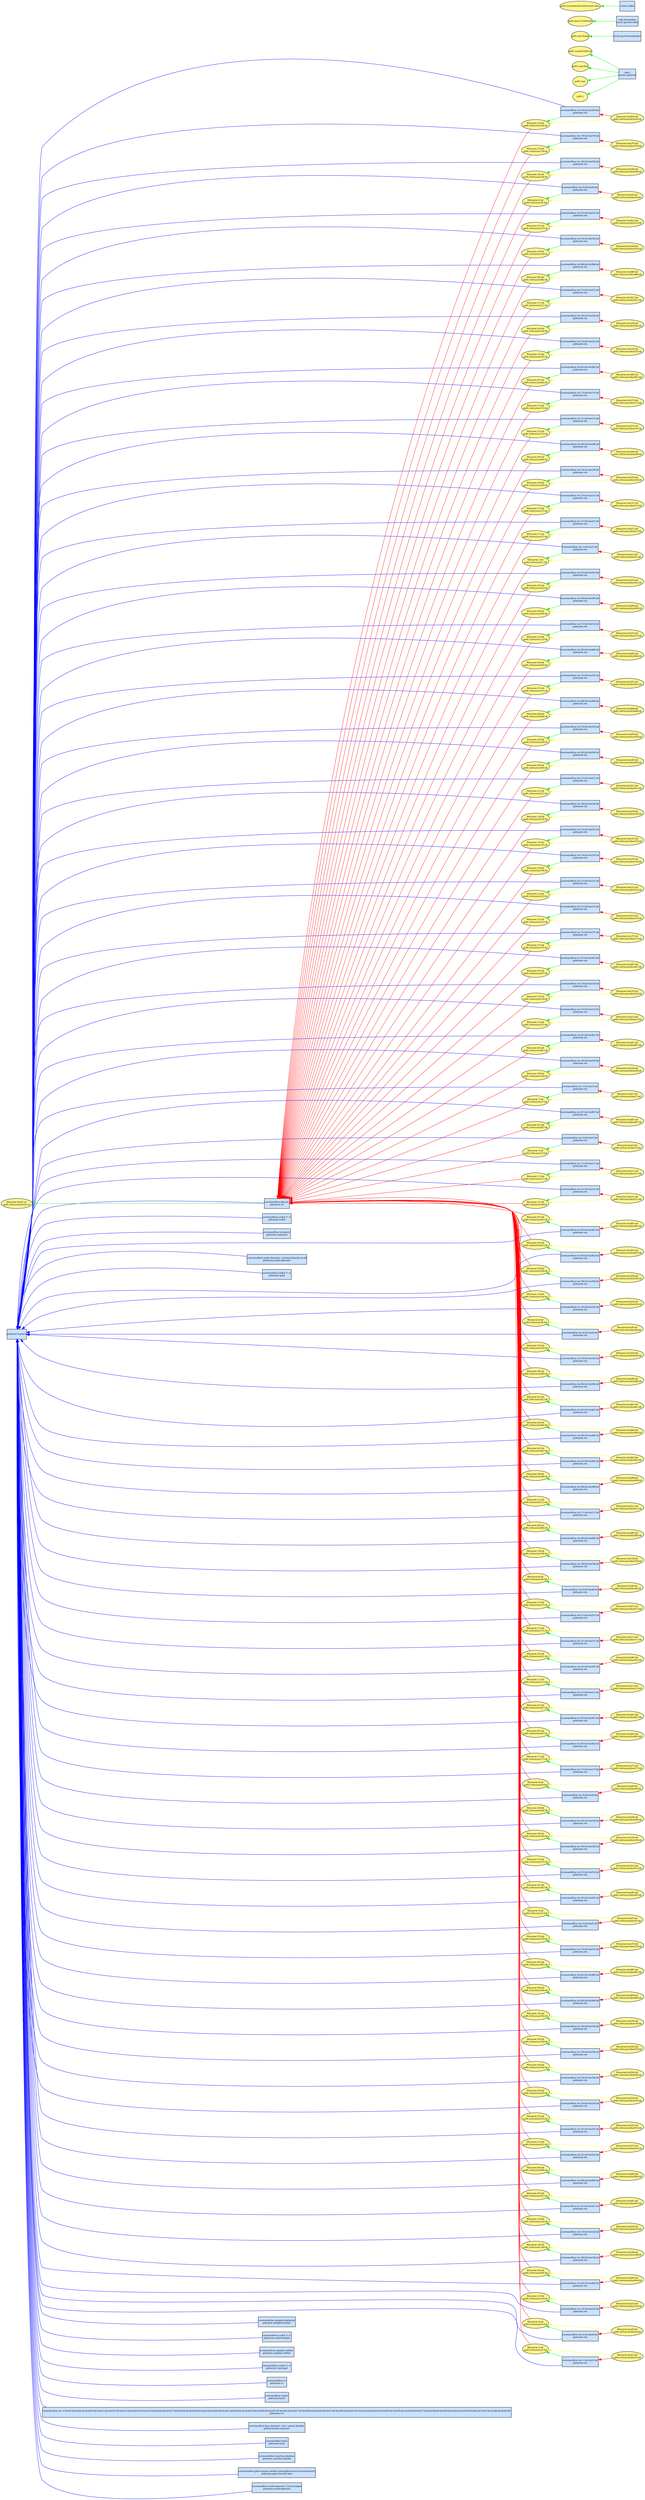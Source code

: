digraph spade2dot {
graph [rankdir = "RL"];
node [fontname="Helvetica" fontsize="8" style="filled" margin="0.0,0.0"];
edge [fontname="Helvetica" fontsize="8"];
"1fb2c82fe34147f5003b63da9a39ca86" [label="filename:66.txt\npath:/intrusion/66.txt" shape="ellipse" fillcolor="khaki1"];
"a8c6431e03e06318e379b2267badc29f" [label="filename:62.txt\npath:/intrusion/62.txt" shape="ellipse" fillcolor="khaki1"];
"a5d019c176232018a0aa23eb6cf81abb" [label="commandline:mv 54.txt test54.txt \npidname:mv" shape="box" fillcolor="lightsteelblue1"];
"bcb02bfe57bb4cf3e92545ffa8021354" [label="commandline:mv 79.txt test79.txt \npidname:mv" shape="box" fillcolor="lightsteelblue1"];
"6a9cf686f33dc58e51f452f033f49030" [label="commandline:mv 36.txt test36.txt \npidname:mv" shape="box" fillcolor="lightsteelblue1"];
"3b1f94d4baa560d9eca60a4deec3dc98" [label="filename:test36.txt\npath:/intrusion/test36.txt" shape="ellipse" fillcolor="khaki1"];
"f03e2b63a5758c5b123725d6286f31d4" [label="commandline:mv 0.txt test0.txt \npidname:mv" shape="box" fillcolor="lightsteelblue1"];
"cae712cbd83ea5694cd8b209a9ebe036" [label="filename:test61.txt\npath:/intrusion/test61.txt" shape="ellipse" fillcolor="khaki1"];
"2f6ffc305bbaf95d2cb6d4f5386f4b07" [label="commandline:mv 52.txt test52.txt \npidname:mv" shape="box" fillcolor="lightsteelblue1"];
"b60c10c6497f5df4f3af856f87ca2d4f" [label="filename:35.txt\npath:/intrusion/35.txt" shape="ellipse" fillcolor="khaki1"];
"8d6e8d72c4ca4146e2c925cdb96b99b7" [label="filename:82.txt\npath:/intrusion/82.txt" shape="ellipse" fillcolor="khaki1"];
"80b4085db741be55a86fb07a6e297c8d" [label="filename:test56.txt\npath:/intrusion/test56.txt" shape="ellipse" fillcolor="khaki1"];
"e1c164d056b7cd33e21a5839688fec2c" [label="commandline:mv 34.txt test34.txt \npidname:mv" shape="box" fillcolor="lightsteelblue1"];
"da3ca1054c17e868e39ed3be9477494e" [label="filename:33.txt\npath:/intrusion/33.txt" shape="ellipse" fillcolor="khaki1"];
"309eb8a7ef33923e0d0637a923a665bf" [label="filename:test20.txt\npath:/intrusion/test20.txt" shape="ellipse" fillcolor="khaki1"];
"2d11c63af90d80217fc2ccab510f2e30" [label="filename:test54.txt\npath:/intrusion/test54.txt" shape="ellipse" fillcolor="khaki1"];
"5b3cbff11d6cb3e2358f8e82cfade4d8" [label="filename:test75.txt\npath:/intrusion/test75.txt" shape="ellipse" fillcolor="khaki1"];
"20b662abd9f7413e666b671bf2f72863" [label="filename:test18.txt\npath:/intrusion/test18.txt" shape="ellipse" fillcolor="khaki1"];
"0702bca9f2a33f6bcdf160a79711303f" [label="filename:1.txt\npath:/intrusion/1.txt" shape="ellipse" fillcolor="khaki1"];
"d829c7ae4fb50c525053120f7bda24ac" [label="filename:18.txt\npath:/intrusion/18.txt" shape="ellipse" fillcolor="khaki1"];
"d44f8af2a2e310bbe54bff6cbe1bd55c" [label="filename:test44.txt\npath:/intrusion/test44.txt" shape="ellipse" fillcolor="khaki1"];
"ba10500761e6e031b9546de1d642e12d" [label="filename:test74.txt\npath:/intrusion/test74.txt" shape="ellipse" fillcolor="khaki1"];
"9d9b56536d44e331b0a3bebb156a2e3a" [label="filename:test52.txt\npath:/intrusion/test52.txt" shape="ellipse" fillcolor="khaki1"];
"fbf90dea5d9594c881102acacca61039" [label="filename:test85.txt\npath:/intrusion/test85.txt" shape="ellipse" fillcolor="khaki1"];
"892531f037d1993df0a7e7cf840d2d1a" [label="filename:test65.txt\npath:/intrusion/test65.txt" shape="ellipse" fillcolor="khaki1"];
"d2e810796fa30c415c0c7ab8027c2808" [label="commandline:mv 86.txt test86.txt \npidname:mv" shape="box" fillcolor="lightsteelblue1"];
"97853d753ea109ea45a323590ccf886c" [label="filename:52.txt\npath:/intrusion/52.txt" shape="ellipse" fillcolor="khaki1"];
"852a2e38fb79ab668c5d895697b83ac8" [label="filename:test66.txt\npath:/intrusion/test66.txt" shape="ellipse" fillcolor="khaki1"];
"d76c55e5a0557322f0eca14144c4dda5" [label="filename:48.txt\npath:/intrusion/48.txt" shape="ellipse" fillcolor="khaki1"];
"e8dac75da364122558c2cbcb29bde697" [label="commandline:mv 51.txt test51.txt \npidname:mv" shape="box" fillcolor="lightsteelblue1"];
"c332006d6dc43d14dd2a252e58914fab" [label="filename:test11.txt\npath:/intrusion/test11.txt" shape="ellipse" fillcolor="khaki1"];
"2fa6d3f3595324f8f0d319a97221550b" [label="commandline:mv 26.txt test26.txt \npidname:mv" shape="box" fillcolor="lightsteelblue1"];
"ec81a412f75b0d9ab5effb0854d33b03" [label="filename:test14.txt\npath:/intrusion/test14.txt" shape="ellipse" fillcolor="khaki1"];
"e35371a2f4c137b20db33ae8371c0514" [label="commandline:mv 32.txt test32.txt \npidname:mv" shape="box" fillcolor="lightsteelblue1"];
"de0697a0e93a24c6af79204116ccbc5c" [label="commandline:mv 82.txt test82.txt \npidname:mv" shape="box" fillcolor="lightsteelblue1"];
"fbb0dbef0e5eab3c10c573ef4ba08251" [label="filename:test87.txt\npath:/intrusion/test87.txt" shape="ellipse" fillcolor="khaki1"];
"8c09e717acdbf8bc1f17bf6d6a7fb159" [label="commandline:mv 73.txt test73.txt \npidname:mv" shape="box" fillcolor="lightsteelblue1"];
"42443c8d080dd8e0aba4ee33f9648021" [label="commandline:mv 72.txt test72.txt \npidname:mv" shape="box" fillcolor="lightsteelblue1"];
"a0e096ca4822e81629cdb98f7e330f00" [label="commandline:mv 44.txt test44.txt \npidname:mv" shape="box" fillcolor="lightsteelblue1"];
"a7915429abb333b2019af99f655992b1" [label="commandline:mv 24.txt test24.txt \npidname:mv" shape="box" fillcolor="lightsteelblue1"];
"ac0d2b13ce157bba1f573f7e202435f9" [label="filename:test7.txt\npath:/intrusion/test7.txt" shape="ellipse" fillcolor="khaki1"];
"4fe39ad3ece59fb34b8a08b34af02327" [label="commandline:mv 37.txt test37.txt \npidname:mv" shape="box" fillcolor="lightsteelblue1"];
"0ebbdcd63fb8ab7899191325eda84a9c" [label="filename:7.txt\npath:/intrusion/7.txt" shape="ellipse" fillcolor="khaki1"];
"95e2316f0bbeb2c6ab71f3c3dd18d311" [label="commandline:mv 27.txt test27.txt \npidname:mv" shape="box" fillcolor="lightsteelblue1"];
"8dd4a2e4ced3e3c676463865191a27d2" [label="filename:26.txt\npath:/intrusion/26.txt" shape="ellipse" fillcolor="khaki1"];
"ce2a80bec372de61b60bcb301183cb2c" [label="filename:test76.txt\npath:/intrusion/test76.txt" shape="ellipse" fillcolor="khaki1"];
"50da3070d8a3b3d89186206040a1de0d" [label="filename:test0.txt\npath:/intrusion/test0.txt" shape="ellipse" fillcolor="khaki1"];
"913c1950659941461e97c7fab7198d7f" [label="filename:29.txt\npath:/intrusion/29.txt" shape="ellipse" fillcolor="khaki1"];
"80e6500a0b0a4380d2fc2291eb072160" [label="commandline:mv 1.txt test1.txt \npidname:mv" shape="box" fillcolor="lightsteelblue1"];
"d137adc0ae400d79feb066af9c124c5d" [label="commandline:mv 43.txt test43.txt \npidname:mv" shape="box" fillcolor="lightsteelblue1"];
"06b174c140bceb5239245638e5b21a7c" [label="filename:test27.txt\npath:/intrusion/test27.txt" shape="ellipse" fillcolor="khaki1"];
"fe0ae9fcd7f5535ff5a5b7a53a70bb64" [label="filename:21.txt\npath:/intrusion/21.txt" shape="ellipse" fillcolor="khaki1"];
"61836902ff2ec9776d194936fa9634e0" [label="filename:32.txt\npath:/intrusion/32.txt" shape="ellipse" fillcolor="khaki1"];
"e6d2aab64477962d6d7148fa5b0e9fc8" [label="commandline:mv 49.txt test49.txt \npidname:mv" shape="box" fillcolor="lightsteelblue1"];
"5342a6229cb53fcddcdc17822318228f" [label="filename:test40.txt\npath:/intrusion/test40.txt" shape="ellipse" fillcolor="khaki1"];
"bc9d23444bfde1cabc0639eec589de95" [label="filename:87.txt\npath:/intrusion/87.txt" shape="ellipse" fillcolor="khaki1"];
"76b19f9a33789c8b32b3c1534aeb3d37" [label="commandline:mv 33.txt test33.txt \npidname:mv" shape="box" fillcolor="lightsteelblue1"];
"4dc2bc740e44e1a6afd20bdf256967a8" [label="commandline:mv 60.txt test60.txt \npidname:mv" shape="box" fillcolor="lightsteelblue1"];
"3e8d32279f72497180acc1b5100b1eff" [label="commandline:mv 25.txt test25.txt \npidname:mv" shape="box" fillcolor="lightsteelblue1"];
"c333273d7728267775cdbd4dd4aaf1a3" [label="filename:11.txt\npath:/intrusion/11.txt" shape="ellipse" fillcolor="khaki1"];
"3fc0ae008ea2892cd7e0ba0d18c4622c" [label="commandline:mv 68.txt test68.txt \npidname:mv" shape="box" fillcolor="lightsteelblue1"];
"d89ca337b433551a46044d3de8215bc7" [label="filename:test64.txt\npath:/intrusion/test64.txt" shape="ellipse" fillcolor="khaki1"];
"5771de63b93e60325bd0d959f1bca9d1" [label="filename:12.txt\npath:/intrusion/12.txt" shape="ellipse" fillcolor="khaki1"];
"abfe13fde4813df2984f2afb2e74f317" [label="commandline:mv 29.txt test29.txt \npidname:mv" shape="box" fillcolor="lightsteelblue1"];
"d62d4dbdaa6bae180d71ae2a43b19015" [label="filename:79.txt\npath:/intrusion/79.txt" shape="ellipse" fillcolor="khaki1"];
"f7ce4691545260c0c118697701f8c389" [label="filename:test82.txt\npath:/intrusion/test82.txt" shape="ellipse" fillcolor="khaki1"];
"03a972a5de2b1cda189d4d154514526f" [label="commandline:mv 40.txt test40.txt \npidname:mv" shape="box" fillcolor="lightsteelblue1"];
"4029f5a21d84e9f4dc18f038a50be89f" [label="filename:80.txt\npath:/intrusion/80.txt" shape="ellipse" fillcolor="khaki1"];
"f4e5a0e21ae7a7297891650d6c0e8fa1" [label="filename:78.txt\npath:/intrusion/78.txt" shape="ellipse" fillcolor="khaki1"];
"394fc9fe26a1ec5ca4c64d859d3ac408" [label="commandline:mv 21.txt test21.txt \npidname:mv" shape="box" fillcolor="lightsteelblue1"];
"097c02c2c894118228f9cb89d324721b" [label="path:/sys/dev/block" shape="ellipse" fillcolor="khaki1"];
"a60c6271914b0bab579b669cb1c9ba89" [label="commandline:mv 18.txt test18.txt \npidname:mv" shape="box" fillcolor="lightsteelblue1"];
"dda0541025292ac905fc35d5cccc6d1a" [label="commandline:mv 35.txt test35.txt \npidname:mv" shape="box" fillcolor="lightsteelblue1"];
"596feaabf7d4dfd1209a47176fc64567" [label="filename:8.txt\npath:/intrusion/8.txt" shape="ellipse" fillcolor="khaki1"];
"6897d405444e81bf7c8d38265de78fec" [label="filename:test41.txt\npath:/intrusion/test41.txt" shape="ellipse" fillcolor="khaki1"];
"4d34fa76369b68bdadfab52fa4ee6776" [label="filename:49.txt\npath:/intrusion/49.txt" shape="ellipse" fillcolor="khaki1"];
"74059b66bb50bfb13e6f27b28d1f815b" [label="filename:31.txt\npath:/intrusion/bin0" shape="ellipse" fillcolor="khaki1"];
"76ec6e9a89d9b241a91ed61eefbd2eba" [label="filename:test39.txt\npath:/intrusion/test39.txt" shape="ellipse" fillcolor="khaki1"];
"4c7105c9b1e6d630f8649d2c3f4591cd" [label="filename:test38.txt\npath:/intrusion/test38.txt" shape="ellipse" fillcolor="khaki1"];
"62501e100a34037c77dd4c12e4031423" [label="filename:57.txt\npath:/intrusion/57.txt" shape="ellipse" fillcolor="khaki1"];
"0a65dd3fd6bab6fe1cd1716230282bc3" [label="filename:15.txt\npath:/intrusion/15.txt" shape="ellipse" fillcolor="khaki1"];
"9b84494f3c88ca6581ddd2f30294ee20" [label="filename:71.txt\npath:/intrusion/71.txt" shape="ellipse" fillcolor="khaki1"];
"aba4367aa182f25f0f741faba957873c" [label="filename:47.txt\npath:/intrusion/47.txt" shape="ellipse" fillcolor="khaki1"];
"46697893882387315e7b1e320b0c854f" [label="commandline:mv 74.txt test74.txt \npidname:mv" shape="box" fillcolor="lightsteelblue1"];
"b6bce5273aef1e8444d7b4d1c1f42cd1" [label="commandline:mv 12.txt test12.txt \npidname:mv" shape="box" fillcolor="lightsteelblue1"];
"e0bf075f5e0108b27486ec7c2ab9f4e4" [label="filename:test79.txt\npath:/intrusion/test79.txt" shape="ellipse" fillcolor="khaki1"];
"b445bd45f38594a7a845c66e4790ea63" [label="filename:test10.txt\npath:/intrusion/test10.txt" shape="ellipse" fillcolor="khaki1"];
"c6337fc288150be1e1f65eab1e5fedf3" [label="filename:test63.txt\npath:/intrusion/test63.txt" shape="ellipse" fillcolor="khaki1"];
"337136e49856ce875e25e28fa2673981" [label="path:/sys/dev" shape="ellipse" fillcolor="khaki1"];
"9530322d413f95348894bda89c7a47c1" [label="filename:test80.txt\npath:/intrusion/test80.txt" shape="ellipse" fillcolor="khaki1"];
"8f6ea5d77bd14319df3b2090db7550d3" [label="commandline:mv 15.txt test15.txt \npidname:mv" shape="box" fillcolor="lightsteelblue1"];
"bb55b1df0f7b04563101bda2b782896d" [label="filename:42.txt\npath:/intrusion/42.txt" shape="ellipse" fillcolor="khaki1"];
"8b2a82e46bfc133fc6c665f2362c733e" [label="commandline:mv 75.txt test75.txt \npidname:mv" shape="box" fillcolor="lightsteelblue1"];
"91c849e331ad939b7a58ebe0b95d28e6" [label="filename:37.txt\npath:/intrusion/37.txt" shape="ellipse" fillcolor="khaki1"];
"be578b36b67688ed0147aa4756f7e06b" [label="filename:34.txt\npath:/intrusion/34.txt" shape="ellipse" fillcolor="khaki1"];
"719f1a3d76d5498cb957b8f5c4d5c5af" [label="commandline:mv 47.txt test47.txt \npidname:mv" shape="box" fillcolor="lightsteelblue1"];
"77ce50f26dd9cc46bd3bfe9fe954bde0" [label="filename:test86.txt\npath:/intrusion/test86.txt" shape="ellipse" fillcolor="khaki1"];
"bf8041da6a1141d7a3084f369c5c2616" [label="commandline:mv 19.txt test19.txt \npidname:mv" shape="box" fillcolor="lightsteelblue1"];
"a8db3dfbc9478b46d2ab01d538f51548" [label="commandline:mv 23.txt test23.txt \npidname:mv" shape="box" fillcolor="lightsteelblue1"];
"d36ddd8542240ac366d4f932ee9c1df4" [label="filename:13.txt\npath:/intrusion/13.txt" shape="ellipse" fillcolor="khaki1"];
"8deb48a8cdff40d38c39976965357da3" [label="filename:test33.txt\npath:/intrusion/test33.txt" shape="ellipse" fillcolor="khaki1"];
"a0cde7d4b2cc6535dd3fa920cb4d7536" [label="filename:67.txt\npath:/intrusion/67.txt" shape="ellipse" fillcolor="khaki1"];
"60bec55b453fd95c03b39eee1d3df4d7" [label="commandline:mv 81.txt test81.txt \npidname:mv" shape="box" fillcolor="lightsteelblue1"];
"8359992414580447fd6e76c1c838d1fe" [label="filename:test70.txt\npath:/intrusion/test70.txt" shape="ellipse" fillcolor="khaki1"];
"0da39fef4689f77e616230d9e4d5774f" [label="filename:44.txt\npath:/intrusion/44.txt" shape="ellipse" fillcolor="khaki1"];
"80d442fc989b6cd9dc8b0ea5260c111d" [label="path:/etc/fstab" shape="ellipse" fillcolor="khaki1"];
"137c92381d5f59d15fea99940644bac5" [label="filename:test59.txt\npath:/intrusion/test59.txt" shape="ellipse" fillcolor="khaki1"];
"185fb61d8a6364653e5c4fdb946e27a7" [label="filename:3.txt\npath:/intrusion/3.txt" shape="ellipse" fillcolor="khaki1"];
"91d680227c52825d73c673aaf8c22653" [label="commandline:mv 39.txt test39.txt \npidname:mv" shape="box" fillcolor="lightsteelblue1"];
"b2d813a8bc21bd7c4d924f1694928309" [label="commandline:mv 7.txt test7.txt \npidname:mv" shape="box" fillcolor="lightsteelblue1"];
"5466cebfac5a36f345816ae8390f1b0d" [label="commandline:mv 87.txt test87.txt \npidname:mv" shape="box" fillcolor="lightsteelblue1"];
"1862e42607898bd2cae33f8a17361507" [label="commandline:mv 3.txt test3.txt \npidname:mv" shape="box" fillcolor="lightsteelblue1"];
"ad919a51dacd6277f3ecb37a8e3be73a" [label="filename:39.txt\npath:/intrusion/39.txt" shape="ellipse" fillcolor="khaki1"];
"c56f1e43ec502ad66abc7b161068123d" [label="filename:test3.txt\npath:/intrusion/test3.txt" shape="ellipse" fillcolor="khaki1"];
"f6b4d369c53553b8a63c720092967565" [label="filename:83.txt\npath:/intrusion/83.txt" shape="ellipse" fillcolor="khaki1"];
"40639e975a61a510644d1c6953bca4ae" [label="filename:test29.txt\npath:/intrusion/test29.txt" shape="ellipse" fillcolor="khaki1"];
"826972b545e3c22f43d76d1f6a82052f" [label="commandline:mv 17.txt test17.txt \npidname:mv" shape="box" fillcolor="lightsteelblue1"];
"39f32f9b92a5ab3a24df397d03f068f5" [label="filename:test67.txt\npath:/intrusion/test67.txt" shape="ellipse" fillcolor="khaki1"];
"e70d32d2f754a1a79a47e06d1a53c325" [label="filename:77.txt\npath:/intrusion/77.txt" shape="ellipse" fillcolor="khaki1"];
"9a2bd11b1189babaabc80aa6feb711d8" [label="commandline:mv 31.txt test31.txt \npidname:mv" shape="box" fillcolor="lightsteelblue1"];
"ca2cbb4b88ca59c8568f584b491c2376" [label="filename:9.txt\npath:/intrusion/9.txt" shape="ellipse" fillcolor="khaki1"];
"874a84bfa7059babfa3b41f06c0919b1" [label="commandline:mv 65.txt test65.txt \npidname:mv" shape="box" fillcolor="lightsteelblue1"];
"df978b9bbc05afeca009293c82768ed8" [label="filename:test6.txt\npath:/intrusion/test6.txt" shape="ellipse" fillcolor="khaki1"];
"728e566134cf87ea041bba8179b8b57f" [label="filename:test78.txt\npath:/intrusion/test78.txt" shape="ellipse" fillcolor="khaki1"];
"fbbc7604b3654569e3acbea51817a4ec" [label="commandline:smbd -F -S \npidname:lpqd" shape="box" fillcolor="lightsteelblue1"];
"e0700185767719f3775c25e3fa1886e1" [label="filename:test4.txt\npath:/intrusion/test4.txt" shape="ellipse" fillcolor="khaki1"];
"ff8cf996e41dab1801ff5921c7226019" [label="commandline:mv 63.txt test63.txt \npidname:mv" shape="box" fillcolor="lightsteelblue1"];
"5b80162117d3e495a5369bcbc53d3c6a" [label="filename:65.txt\npath:/intrusion/65.txt" shape="ellipse" fillcolor="khaki1"];
"2f7b4253fe9f69be0ef2c43b775219ed" [label="filename:28.txt\npath:/intrusion/28.txt" shape="ellipse" fillcolor="khaki1"];
"09ef6738a5382bb72b257bd2acb1cab2" [label="filename:30.txt\npath:/intrusion/30.txt" shape="ellipse" fillcolor="khaki1"];
"479af0ee9b1ca4953d3e5ad0900e2c46" [label="filename:test30.txt\npath:/intrusion/test30.txt" shape="ellipse" fillcolor="khaki1"];
"f5c435d9cc138b52a50b931a569d9767" [label="cwd:/home/liao\nname:gnome-shell" shape="box" fillcolor="lightsteelblue1"];
"83b420c8622e090e680db0e5c861229f" [label="filename:53.txt\npath:/intrusion/53.txt" shape="ellipse" fillcolor="khaki1"];
"7561bd61f6543880c00b3b6f3196207a" [label="filename:test72.txt\npath:/intrusion/test72.txt" shape="ellipse" fillcolor="khaki1"];
"ad7e58b7223542a1215caf94e6b01469" [label="filename:45.txt\npath:/intrusion/45.txt" shape="ellipse" fillcolor="khaki1"];
"f71446007a1706f91883ca84249f4a21" [label="filename:58.txt\npath:/intrusion/58.txt" shape="ellipse" fillcolor="khaki1"];
"72bffb7b4a057d4d48e0617bb44194c8" [label="commandline:mv 58.txt test58.txt \npidname:mv" shape="box" fillcolor="lightsteelblue1"];
"d3cf077624531b3613ef8bf56030a6ec" [label="commandline:mv 16.txt test16.txt \npidname:mv" shape="box" fillcolor="lightsteelblue1"];
"bb1df90b127c1d549a1da36ae9000e59" [label="filename:test51.txt\npath:/intrusion/test51.txt" shape="ellipse" fillcolor="khaki1"];
"6019896cdc58ea4be2b8137fbc3bf29e" [label="commandline:mv 6.txt test6.txt \npidname:mv" shape="box" fillcolor="lightsteelblue1"];
"26d5c501c9afd23ab1f34f6420115e26" [label="filename:test26.txt\npath:/intrusion/test26.txt" shape="ellipse" fillcolor="khaki1"];
"4021e73cc5e6f8c86263171304b0a954" [label="path:/sys" shape="ellipse" fillcolor="khaki1"];
"55d11b769d832bc52225f17736ce2b9c" [label="path:/usr/share/locale/locale.alias" shape="ellipse" fillcolor="khaki1"];
"d2b7c6b0945a8bab0cea3298208c2b23" [label="commandline:mv 50.txt test50.txt \npidname:mv" shape="box" fillcolor="lightsteelblue1"];
"2c839aecf25bca079cea52b96842de42" [label="commandline:mv 46.txt test46.txt \npidname:mv" shape="box" fillcolor="lightsteelblue1"];
"76dbc5eec8bfc15b76e569d970af5217" [label="commandline:mv 61.txt test61.txt \npidname:mv" shape="box" fillcolor="lightsteelblue1"];
"047b76e734506a43d9015b514bf6e51d" [label="filename:test57.txt\npath:/intrusion/test57.txt" shape="ellipse" fillcolor="khaki1"];
"57dcb29a6039509868f59c7c2d00be67" [label="filename:test77.txt\npath:/intrusion/test77.txt" shape="ellipse" fillcolor="khaki1"];
"f425f1edd404ed22d776e9fcecc5e193" [label="filename:27.txt\npath:/intrusion/27.txt" shape="ellipse" fillcolor="khaki1"];
"14354ed693606da8ac251c7f501073f3" [label="filename:46.txt\npath:/intrusion/46.txt" shape="ellipse" fillcolor="khaki1"];
"6ed97f635d59991784ee1adaf697b620" [label="filename:test55.txt\npath:/intrusion/test55.txt" shape="ellipse" fillcolor="khaki1"];
"35f4eaa3732d0a22310523a09e8636c1" [label="filename:5.txt\npath:/intrusion/5.txt" shape="ellipse" fillcolor="khaki1"];
"aadd9d951e04e6a91b0ebb27776533d6" [label="commandline:/bin/sh \npidname:sh" shape="box" fillcolor="lightsteelblue1"];
"02a6598ec94f010506c96251c0829f8d" [label="filename:test45.txt\npath:/intrusion/test45.txt" shape="ellipse" fillcolor="khaki1"];
"4cade5329fd5d1e04a4191e6484310a6" [label="commandline:mv 85.txt test85.txt \npidname:mv" shape="box" fillcolor="lightsteelblue1"];
"be6f89e6f9fe2ee6c7d08b2789f540e0" [label="filename:test2.txt\npath:/intrusion/test2.txt" shape="ellipse" fillcolor="khaki1"];
"a86c02a91dfb8105a4921737541095b2" [label="commandline:mv 70.txt test70.txt \npidname:mv" shape="box" fillcolor="lightsteelblue1"];
"b000dc476c8e64c87bc6299a5206eafa" [label="commandline:mv 20.txt test20.txt \npidname:mv" shape="box" fillcolor="lightsteelblue1"];
"a0952a2d5e7f2f27ac26141ffb52d52b" [label="commandline:mv 78.txt test78.txt \npidname:mv" shape="box" fillcolor="lightsteelblue1"];
"1c1395d49818313fe9aaacb4712424fb" [label="filename:test13.txt\npath:/intrusion/test13.txt" shape="ellipse" fillcolor="khaki1"];
"4d536d4d91d9f6c450f2432a7e05c21f" [label="name:gsd-housekeepin" shape="box" fillcolor="lightsteelblue1"];
"0196ca6bac4d7b723084c17f3de6bf60" [label="filename:70.txt\npath:/intrusion/70.txt" shape="ellipse" fillcolor="khaki1"];
"d11e1cf4fea4371c1e52b0967249907e" [label="filename:test1.txt\npath:/intrusion/test1.txt" shape="ellipse" fillcolor="khaki1"];
"0e47412848336168d9d4f4b0d551a8ca" [label="filename:test16.txt\npath:/intrusion/test16.txt" shape="ellipse" fillcolor="khaki1"];
"7534c72f650fd3d35f7a0d4f007a400e" [label="filename:test53.txt\npath:/intrusion/test53.txt" shape="ellipse" fillcolor="khaki1"];
"9cdc7802e6a97f65550dc419f2f881d6" [label="filename:test46.txt\npath:/intrusion/test46.txt" shape="ellipse" fillcolor="khaki1"];
"3a6736bdbed4ee1086b51cab0fe8e427" [label="filename:test60.txt\npath:/intrusion/test60.txt" shape="ellipse" fillcolor="khaki1"];
"10d5beb4e0051110ffb2112a8443f760" [label="filename:50.txt\npath:/intrusion/50.txt" shape="ellipse" fillcolor="khaki1"];
"3ce5bfd8bc89f5a1643b120367f1af03" [label="commandline:mv 9.txt test9.txt \npidname:mv" shape="box" fillcolor="lightsteelblue1"];
"5dfbacea4b7dfb82482774c0d09cc986" [label="commandline:mv 8.txt test8.txt \npidname:mv" shape="box" fillcolor="lightsteelblue1"];
"665cf00c49dc6c679fb91cb69ac4afc4" [label="commandline:mv 59.txt test59.txt \npidname:mv" shape="box" fillcolor="lightsteelblue1"];
"ca912c6af4bb8b2ef01d171626eb5231" [label="filename:test19.txt\npath:/intrusion/test19.txt" shape="ellipse" fillcolor="khaki1"];
"c80a0ffae6f69bce40efd1baca479842" [label="path:/" shape="ellipse" fillcolor="khaki1"];
"1ebd68cb9de5c52d2fab73267511ee67" [label="pidname:System" shape="box" fillcolor="lightsteelblue1"];
"440ab2a44e9cacfd8fc27403717b9478" [label="filename:test3.sh\npath:/intrusion/test3.sh" shape="ellipse" fillcolor="khaki1"];
"55cfcad3f286b354bfcb01ae7c985f14" [label="commandline:mv 2.txt test2.txt \npidname:mv" shape="box" fillcolor="lightsteelblue1"];
"00f9b961681fee2da402d2b129eb9365" [label="filename:test37.txt\npath:/intrusion/test37.txt" shape="ellipse" fillcolor="khaki1"];
"653530ada40ccf0f7929b6d553300d75" [label="filename:17.txt\npath:/intrusion/17.txt" shape="ellipse" fillcolor="khaki1"];
"1402b210635b283db402a6f32ba4e48b" [label="filename:test81.txt\npath:/intrusion/test81.txt" shape="ellipse" fillcolor="khaki1"];
"732dcae02c3f2b11f2f5716cbe4d7aaf" [label="filename:40.txt\npath:/intrusion/40.txt" shape="ellipse" fillcolor="khaki1"];
"bcd96555ef7710225c54798c39f7405d" [label="filename:74.txt\npath:/intrusion/74.txt" shape="ellipse" fillcolor="khaki1"];
"b5de05d67a3e9cce61dbd15ae4280857" [label="commandline:mv 41.txt test41.txt \npidname:mv" shape="box" fillcolor="lightsteelblue1"];
"19bcb1220bca3e2010995fd17d719967" [label="commandline:mv 4.txt test4.txt \npidname:mv" shape="box" fillcolor="lightsteelblue1"];
"6a4778b5e8910a13dde6b54a874aec30" [label="commandline:mv 62.txt test62.txt \npidname:mv" shape="box" fillcolor="lightsteelblue1"];
"5220bed327f2dc1e116d624118b5e6f5" [label="commandline:mv 84.txt test84.txt \npidname:mv" shape="box" fillcolor="lightsteelblue1"];
"07df006d7c894496e70506f0feef6103" [label="filename:6.txt\npath:/intrusion/6.txt" shape="ellipse" fillcolor="khaki1"];
"0f14d6fa81efa7e865b58aa18811ea67" [label="filename:test42.txt\npath:/intrusion/test42.txt" shape="ellipse" fillcolor="khaki1"];
"a84906cc4a47febc6cebc7f9ae4795c4" [label="commandline:mv 45.txt test45.txt \npidname:mv" shape="box" fillcolor="lightsteelblue1"];
"2ff771090f8e93c8b11ba35e4dc71ef6" [label="filename:test84.txt\npath:/intrusion/test84.txt" shape="ellipse" fillcolor="khaki1"];
"275fea53344502ea2decabd4905b5acc" [label="commandline:mv 30.txt test30.txt \npidname:mv" shape="box" fillcolor="lightsteelblue1"];
"7c9343667dfd03a8d578a91b5273ce42" [label="commandline:mv 69.txt test69.txt \npidname:mv" shape="box" fillcolor="lightsteelblue1"];
"d4cef29e6d5aa80b8494ddcea0c2773e" [label="commandline:mv 14.txt test14.txt \npidname:mv" shape="box" fillcolor="lightsteelblue1"];
"eef86d667028a406cfc6ba5df80f6f0e" [label="filename:85.txt\npath:/intrusion/85.txt" shape="ellipse" fillcolor="khaki1"];
"096c17ad03fed0c35eb3c5d55e034207" [label="filename:25.txt\npath:/intrusion/25.txt" shape="ellipse" fillcolor="khaki1"];
"6230b964d1410fbda85a4cadab2ecc6f" [label="commandline:mv 11.txt test11.txt \npidname:mv" shape="box" fillcolor="lightsteelblue1"];
"8e594b22f6efc3145445ce1010b971b2" [label="filename:test8.txt\npath:/intrusion/test8.txt" shape="ellipse" fillcolor="khaki1"];
"10c3c750211bbf55e84c5c5df7a6a31e" [label="filename:72.txt\npath:/intrusion/72.txt" shape="ellipse" fillcolor="khaki1"];
"63cf16b1148cb48d7d4c617080ba428e" [label="filename:69.txt\npath:/intrusion/69.txt" shape="ellipse" fillcolor="khaki1"];
"e589a98e73f20ff9b45b4553baf5bf82" [label="filename:54.txt\npath:/intrusion/54.txt" shape="ellipse" fillcolor="khaki1"];
"753ca5c797c33967ece90d2f61590822" [label="commandline:mv 80.txt test80.txt \npidname:mv" shape="box" fillcolor="lightsteelblue1"];
"3352056267e58802ebf2c90ec2213d1e" [label="filename:test22.txt\npath:/intrusion/test22.txt" shape="ellipse" fillcolor="khaki1"];
"d620d69389a12784d446dcedc666afd0" [label="commandline:mv 56.txt test56.txt \npidname:mv" shape="box" fillcolor="lightsteelblue1"];
"5c1288d5d2662d0eaf682501e07a4cc3" [label="filename:test43.txt\npath:/intrusion/test43.txt" shape="ellipse" fillcolor="khaki1"];
"74386a38cb7cedd8cf782d343a3fc20a" [label="filename:test28.txt\npath:/intrusion/test28.txt" shape="ellipse" fillcolor="khaki1"];
"6adc4730db1399fb0d95b2c05ecdc5cc" [label="filename:76.txt\npath:/intrusion/76.txt" shape="ellipse" fillcolor="khaki1"];
"e369731b192ef5f219acf340285c7cce" [label="filename:test83.txt\npath:/intrusion/test83.txt" shape="ellipse" fillcolor="khaki1"];
"0c03de6b0813ecdb19be4278625fa8bc" [label="filename:59.txt\npath:/intrusion/59.txt" shape="ellipse" fillcolor="khaki1"];
"2bffac504e6379b7ecd7fc9e6ce830d2" [label="filename:24.txt\npath:/intrusion/24.txt" shape="ellipse" fillcolor="khaki1"];
"74f4abb47fb6748ae2ce73bc1835e097" [label="filename:56.txt\npath:/intrusion/56.txt" shape="ellipse" fillcolor="khaki1"];
"fa21c6d228ed6a1b0e2d74ebe4b30ae4" [label="filename:19.txt\npath:/intrusion/19.txt" shape="ellipse" fillcolor="khaki1"];
"6e67581832f62f2657d9db9cb6d8fcd2" [label="name:smbd" shape="box" fillcolor="lightsteelblue1"];
"a3e8db9ec70d5822e8034368427e9a9e" [label="filename:test50.txt\npath:/intrusion/test50.txt" shape="ellipse" fillcolor="khaki1"];
"cbee4a65f0c018d34286e140fe414256" [label="filename:20.txt\npath:/intrusion/20.txt" shape="ellipse" fillcolor="khaki1"];
"53f60450e7eab56e7321c979c7d32af6" [label="filename:60.txt\npath:/intrusion/60.txt" shape="ellipse" fillcolor="khaki1"];
"055ffaea9513897961cf2d7474fa75cb" [label="filename:test62.txt\npath:/intrusion/test62.txt" shape="ellipse" fillcolor="khaki1"];
"854a4505ff0851881af40ecd18a6d4db" [label="filename:test25.txt\npath:/intrusion/test25.txt" shape="ellipse" fillcolor="khaki1"];
"330b6c5aa14cfd2bdaeabff84e945368" [label="filename:51.txt\npath:/intrusion/51.txt" shape="ellipse" fillcolor="khaki1"];
"1d2dbafb819c3c65774f4616c492c358" [label="filename:86.txt\npath:/intrusion/86.txt" shape="ellipse" fillcolor="khaki1"];
"40aec7886aacffa1c8bbd7ff1587c321" [label="filename:test15.txt\npath:/intrusion/test15.txt" shape="ellipse" fillcolor="khaki1"];
"7509da0d25a5e9b8f312906b32b9c9d1" [label="filename:test47.txt\npath:/intrusion/test47.txt" shape="ellipse" fillcolor="khaki1"];
"a6ec65f1e494483a804eb3ad49d30d7b" [label="commandline:mv 38.txt test38.txt \npidname:mv" shape="box" fillcolor="lightsteelblue1"];
"b116d72f5180f71f854b8b9f2683b9ef" [label="filename:test35.txt\npath:/intrusion/test35.txt" shape="ellipse" fillcolor="khaki1"];
"17349fc2ff8acb02c4549cb3802b7b8c" [label="filename:55.txt\npath:/intrusion/55.txt" shape="ellipse" fillcolor="khaki1"];
"42f1f0df45bd9cf6cd0bcfda270e3e7c" [label="filename:68.txt\npath:/intrusion/68.txt" shape="ellipse" fillcolor="khaki1"];
"bfe93d928bdec634ee059da721d34f27" [label="filename:test31.txt\npath:/intrusion/test31.txt" shape="ellipse" fillcolor="khaki1"];
"2c10603a3b5032318a000a75bbb297f7" [label="filename:22.txt\npath:/intrusion/22.txt" shape="ellipse" fillcolor="khaki1"];
"42374c4b2535f0839a4e5249b33c5a6f" [label="commandline:mv 55.txt test55.txt \npidname:mv" shape="box" fillcolor="lightsteelblue1"];
"317341407917d898e761d4af7bd6c38c" [label="filename:75.txt\npath:/intrusion/75.txt" shape="ellipse" fillcolor="khaki1"];
"74be178de4af8148a60835e46872ae5b" [label="filename:test5.txt\npath:/intrusion/test5.txt" shape="ellipse" fillcolor="khaki1"];
"17ca13a419573e68a1555e8161bf1f90" [label="filename:84.txt\npath:/intrusion/84.txt" shape="ellipse" fillcolor="khaki1"];
"2ab8e63bf3bb2fda8004559e08f6738a" [label="commandline:mv 42.txt test42.txt \npidname:mv" shape="box" fillcolor="lightsteelblue1"];
"84e9225f2f7f87ee63235ed8e842d202" [label="filename:test69.txt\npath:/intrusion/test69.txt" shape="ellipse" fillcolor="khaki1"];
"5ac644ee7382c04b03ce496d2c7e586e" [label="commandline:mv 67.txt test67.txt \npidname:mv" shape="box" fillcolor="lightsteelblue1"];
"7bbf71aea41c5954194ae4d0e7750ea2" [label="filename:41.txt\npath:/intrusion/41.txt" shape="ellipse" fillcolor="khaki1"];
"da8863db71e805e6461138309c666add" [label="commandline:mv 53.txt test53.txt \npidname:mv" shape="box" fillcolor="lightsteelblue1"];
"3057dcd4ac91278fffdb5a75fbd2ef44" [label="commandline:mv 48.txt test48.txt \npidname:mv" shape="box" fillcolor="lightsteelblue1"];
"2f9d801caf4abe048a19adfe1aaddc07" [label="filename:test58.txt\npath:/intrusion/test58.txt" shape="ellipse" fillcolor="khaki1"];
"66c93e46d3e9f450351449333f65a055" [label="filename:81.txt\npath:/intrusion/81.txt" shape="ellipse" fillcolor="khaki1"];
"5291da01ad1d5f90ec3823fff6a7825d" [label="commandline:mv 77.txt test77.txt \npidname:mv" shape="box" fillcolor="lightsteelblue1"];
"90fd9e8e065fbb184cf1c18467fc89be" [label="commandline:mv 57.txt test57.txt \npidname:mv" shape="box" fillcolor="lightsteelblue1"];
"3e18a42bf2a0723012610e863e78ede2" [label="filename:test17.txt\npath:/intrusion/test17.txt" shape="ellipse" fillcolor="khaki1"];
"5361ec25959d004ed1aa79ec90c4b2fc" [label="filename:test73.txt\npath:/intrusion/test73.txt" shape="ellipse" fillcolor="khaki1"];
"905c70ba0377424db9141413f8820842" [label="commandline:mv 28.txt test28.txt \npidname:mv" shape="box" fillcolor="lightsteelblue1"];
"cd8d2e7558859f5f83cae78e8096dc6f" [label="filename:test23.txt\npath:/intrusion/test23.txt" shape="ellipse" fillcolor="khaki1"];
"21385fe9d479c2eaf3ea868a091ffe9b" [label="filename:test34.txt\npath:/intrusion/test34.txt" shape="ellipse" fillcolor="khaki1"];
"3caf660121a7b19993dc086923241c80" [label="filename:test32.txt\npath:/intrusion/test32.txt" shape="ellipse" fillcolor="khaki1"];
"03cd987c96d2fbc0a2ac05c243656a59" [label="filename:test49.txt\npath:/intrusion/test49.txt" shape="ellipse" fillcolor="khaki1"];
"e035d32120442b8e6cb43acbcea9b1a4" [label="commandline:mv 83.txt test83.txt \npidname:mv" shape="box" fillcolor="lightsteelblue1"];
"5aa2bcca087fa534167997539339026d" [label="filename:0.txt\npath:/intrusion/0.txt" shape="ellipse" fillcolor="khaki1"];
"65f0d4b570296fd160906f5def3a3fed" [label="commandline:mv 5.txt test5.txt \npidname:mv" shape="box" fillcolor="lightsteelblue1"];
"5a9e4c636e100ecdc1e72f6a841d7439" [label="filename:43.txt\npath:/intrusion/43.txt" shape="ellipse" fillcolor="khaki1"];
"dca1c7068956c507d49bb440b07ed147" [label="commandline:mv 22.txt test22.txt \npidname:mv" shape="box" fillcolor="lightsteelblue1"];
"fa7058b2ad87d4c7889bea7352bfccdb" [label="filename:test9.txt\npath:/intrusion/test9.txt" shape="ellipse" fillcolor="khaki1"];
"702e0c2f397dfc878fe63725aaacd5aa" [label="filename:63.txt\npath:/intrusion/63.txt" shape="ellipse" fillcolor="khaki1"];
"910829671449598002ebc0a09974be1f" [label="filename:23.txt\npath:/intrusion/23.txt" shape="ellipse" fillcolor="khaki1"];
"cb848a4108dc15745175c7312912edae" [label="filename:test24.txt\npath:/intrusion/test24.txt" shape="ellipse" fillcolor="khaki1"];
"1101a9a40bd65e0a5449d42f6d1029c8" [label="path:/proc/3169/stat" shape="ellipse" fillcolor="khaki1"];
"a39b5aa1fa3c005928b97a35313642de" [label="filename:test48.txt\npath:/intrusion/test48.txt" shape="ellipse" fillcolor="khaki1"];
"34710f4da995bd7fc45c6eacf9a3bc07" [label="filename:36.txt\npath:/intrusion/36.txt" shape="ellipse" fillcolor="khaki1"];
"25c22421de23342c254051b71f653e52" [label="filename:10.txt\npath:/intrusion/10.txt" shape="ellipse" fillcolor="khaki1"];
"efac7158edfa7a45c7af5fdb741caf74" [label="filename:test68.txt\npath:/intrusion/test68.txt" shape="ellipse" fillcolor="khaki1"];
"967abcc68cfdd5c7d404faf3082b94cc" [label="filename:test21.txt\npath:/intrusion/test21.txt" shape="ellipse" fillcolor="khaki1"];
"d288d451445ccbce06b0700e08fac6f3" [label="filename:test12.txt\npath:/intrusion/test12.txt" shape="ellipse" fillcolor="khaki1"];
"7f45cf6070c0aa850490f879a92761d2" [label="commandline:mv 71.txt test71.txt \npidname:mv" shape="box" fillcolor="lightsteelblue1"];
"7a1af50e0efdd7ba371b596cf07e871d" [label="filename:38.txt\npath:/intrusion/38.txt" shape="ellipse" fillcolor="khaki1"];
"0df65bee0c605035b269d8fc1ce9a05a" [label="filename:64.txt\npath:/intrusion/64.txt" shape="ellipse" fillcolor="khaki1"];
"2a988bee70d6e486b1c4d1d74422b980" [label="commandline:mv 66.txt test66.txt \npidname:mv" shape="box" fillcolor="lightsteelblue1"];
"77d6fa499bd3bea90dd207da2af1bb20" [label="filename:14.txt\npath:/intrusion/14.txt" shape="ellipse" fillcolor="khaki1"];
"f1fa995e485f03f84c2bd26ac3d8f567" [label="filename:4.txt\npath:/intrusion/4.txt" shape="ellipse" fillcolor="khaki1"];
"8ad1f2668966f9aab413e2c4f65877e6" [label="commandline:mv 10.txt test10.txt \npidname:mv" shape="box" fillcolor="lightsteelblue1"];
"8ce14bae6eee9dd428adfc3baca043f4" [label="filename:61.txt\npath:/intrusion/61.txt" shape="ellipse" fillcolor="khaki1"];
"9a85eaa73d435d51d1cee29d49a6b982" [label="cwd:/\nname:systemd" shape="box" fillcolor="lightsteelblue1"];
"be4e70ab80924e18a3ac2246b6d7030c" [label="filename:73.txt\npath:/intrusion/73.txt" shape="ellipse" fillcolor="khaki1"];
"fd78cab3d8b3a7456d368f3a24887033" [label="filename:2.txt\npath:/intrusion/2.txt" shape="ellipse" fillcolor="khaki1"];
"762071f69de9835f6397e013da5a570f" [label="commandline:mv 64.txt test64.txt \npidname:mv" shape="box" fillcolor="lightsteelblue1"];
"f5b85855de9262efdaa82ad32813078b" [label="commandline:mv 76.txt test76.txt \npidname:mv" shape="box" fillcolor="lightsteelblue1"];
"84d2360ff64d54077b289fe74bee84c8" [label="filename:test71.txt\npath:/intrusion/test71.txt" shape="ellipse" fillcolor="khaki1"];
"1355408d39c85840e00ed306d87fd690" [label="filename:16.txt\npath:/intrusion/16.txt" shape="ellipse" fillcolor="khaki1"];
"9226aabbd579a191c2fc270220fbcd4d" [label="commandline:mv 13.txt test13.txt \npidname:mv" shape="box" fillcolor="lightsteelblue1"];
"c4f7c924d02a16934b79b1da3fe8c90e" [label="commandline:zeitgeist-datahub \npidname:zeitgeist-datah" shape="box" fillcolor="lightsteelblue1"];
"e3efeb170444fda931e8f52ca2d97b28" [label="commandline:smbd -F -S \npidname:smbd-notifyd" shape="box" fillcolor="lightsteelblue1"];
"1d2c5da5041c20d55c79cc24df061365" [label="commandline:update-notifier \npidname:update-notifier" shape="box" fillcolor="lightsteelblue1"];
"967e4e61ff8e9bd35031277d17989210" [label="commandline:smbd -F -S \npidname:cleanupd" shape="box" fillcolor="lightsteelblue1"];
"ffa0233cf2baf6b883011dc9733ecf50" [label="commandline:su \npidname:su" shape="box" fillcolor="lightsteelblue1"];
"0d57fb4b0478bfb71e9be9f1e3bc78fb" [label="commandline:-bash \npidname:bash" shape="box" fillcolor="lightsteelblue1"];
"5d83a6838e434d048ee4c481c4fed7fb" [label="commandline:rm -rf test0.txt test1.txt test10.txt test11.txt test12.txt test13.txt test14.txt test15.txt test16.txt test17.txt test18.txt test19.txt test2.txt test20.txt test21.txt test22.txt test23.txt test24.txt test25.txt test26.txt test27.txt test28.txt test29.txt test3.txt test30.txt test31.txt test32.txt test33.txt test34.txt test35.txt test36.txt test37.txt test38.txt test39.txt test4.txt test5.txt test6.txt test7.txt test8.txt test9.txt \npidname:rm" shape="box" fillcolor="lightsteelblue1"];
"aae1aed6d0999de42e620e68f7caf5c6" [label="commandline:ibus-daemon --xim --panel disable \npidname:ibus-daemon" shape="box" fillcolor="lightsteelblue1"];
"d009d9e4ddab0724cd6c00ea25f26e46" [label="commandline:bash \npidname:bash" shape="box" fillcolor="lightsteelblue1"];
"6c89ce89bd8bf2bbd4bbdbfc997e6de6" [label="commandline:nautilus-desktop \npidname:nautilus-deskto" shape="box" fillcolor="lightsteelblue1"];
"b9735c6264521fa86753ca924240ce56" [label="commandline:gdm-session-worker [pam/gdm-launch-environment] \npidname:gdm-session-wor" shape="box" fillcolor="lightsteelblue1"];
"159aa2343b7bef29d414d28922b4ef89" [label="commandline:avahi-daemon: chroot helper\npidname:avahi-daemon" shape="box" fillcolor="lightsteelblue1"];
"76c22c2b7b518e250592346a7d6f1887" [label="commandline:smbd -F -S \npidname:smbd" shape="box" fillcolor="lightsteelblue1"];
"0924352d6590a2e917edc72b8fcd0df6" [label="commandline:(sd-pam) \npidname:(sd-pam)" shape="box" fillcolor="lightsteelblue1"];
"37e2d03660b2f8ea043033e173dd0973" [label="commandline:avahi-daemon: running [ubuntu.local]\npidname:avahi-daemon" shape="box" fillcolor="lightsteelblue1"];
"1fb2c82fe34147f5003b63da9a39ca86" -> "aadd9d951e04e6a91b0ebb27776533d6" [label="" color="red" style="solid"];
"a8c6431e03e06318e379b2267badc29f" -> "aadd9d951e04e6a91b0ebb27776533d6" [label="" color="red" style="solid"];
"a5d019c176232018a0aa23eb6cf81abb" -> "1ebd68cb9de5c52d2fab73267511ee67" [label="" color="blue" style="solid"];
"a5d019c176232018a0aa23eb6cf81abb" -> "e589a98e73f20ff9b45b4553baf5bf82" [label="" color="green" style="solid"];
"bcb02bfe57bb4cf3e92545ffa8021354" -> "1ebd68cb9de5c52d2fab73267511ee67" [label="" color="blue" style="solid"];
"bcb02bfe57bb4cf3e92545ffa8021354" -> "d62d4dbdaa6bae180d71ae2a43b19015" [label="" color="green" style="solid"];
"6a9cf686f33dc58e51f452f033f49030" -> "1ebd68cb9de5c52d2fab73267511ee67" [label="" color="blue" style="solid"];
"6a9cf686f33dc58e51f452f033f49030" -> "34710f4da995bd7fc45c6eacf9a3bc07" [label="" color="green" style="solid"];
"3b1f94d4baa560d9eca60a4deec3dc98" -> "6a9cf686f33dc58e51f452f033f49030" [label="" color="red" style="solid"];
"3b1f94d4baa560d9eca60a4deec3dc98" -> "34710f4da995bd7fc45c6eacf9a3bc07" [label="" color="yellow" style="solid"];
"f03e2b63a5758c5b123725d6286f31d4" -> "1ebd68cb9de5c52d2fab73267511ee67" [label="" color="blue" style="solid"];
"f03e2b63a5758c5b123725d6286f31d4" -> "5aa2bcca087fa534167997539339026d" [label="" color="green" style="solid"];
"cae712cbd83ea5694cd8b209a9ebe036" -> "76dbc5eec8bfc15b76e569d970af5217" [label="" color="red" style="solid"];
"cae712cbd83ea5694cd8b209a9ebe036" -> "8ce14bae6eee9dd428adfc3baca043f4" [label="" color="yellow" style="solid"];
"2f6ffc305bbaf95d2cb6d4f5386f4b07" -> "1ebd68cb9de5c52d2fab73267511ee67" [label="" color="blue" style="solid"];
"2f6ffc305bbaf95d2cb6d4f5386f4b07" -> "97853d753ea109ea45a323590ccf886c" [label="" color="green" style="solid"];
"b60c10c6497f5df4f3af856f87ca2d4f" -> "aadd9d951e04e6a91b0ebb27776533d6" [label="" color="red" style="solid"];
"8d6e8d72c4ca4146e2c925cdb96b99b7" -> "aadd9d951e04e6a91b0ebb27776533d6" [label="" color="red" style="solid"];
"80b4085db741be55a86fb07a6e297c8d" -> "d620d69389a12784d446dcedc666afd0" [label="" color="red" style="solid"];
"80b4085db741be55a86fb07a6e297c8d" -> "74f4abb47fb6748ae2ce73bc1835e097" [label="" color="yellow" style="solid"];
"e1c164d056b7cd33e21a5839688fec2c" -> "1ebd68cb9de5c52d2fab73267511ee67" [label="" color="blue" style="solid"];
"e1c164d056b7cd33e21a5839688fec2c" -> "be578b36b67688ed0147aa4756f7e06b" [label="" color="green" style="solid"];
"da3ca1054c17e868e39ed3be9477494e" -> "aadd9d951e04e6a91b0ebb27776533d6" [label="" color="red" style="solid"];
"309eb8a7ef33923e0d0637a923a665bf" -> "b000dc476c8e64c87bc6299a5206eafa" [label="" color="red" style="solid"];
"309eb8a7ef33923e0d0637a923a665bf" -> "cbee4a65f0c018d34286e140fe414256" [label="" color="yellow" style="solid"];
"2d11c63af90d80217fc2ccab510f2e30" -> "a5d019c176232018a0aa23eb6cf81abb" [label="" color="red" style="solid"];
"2d11c63af90d80217fc2ccab510f2e30" -> "e589a98e73f20ff9b45b4553baf5bf82" [label="" color="yellow" style="solid"];
"5b3cbff11d6cb3e2358f8e82cfade4d8" -> "317341407917d898e761d4af7bd6c38c" [label="" color="yellow" style="solid"];
"5b3cbff11d6cb3e2358f8e82cfade4d8" -> "8b2a82e46bfc133fc6c665f2362c733e" [label="" color="red" style="solid"];
"20b662abd9f7413e666b671bf2f72863" -> "d829c7ae4fb50c525053120f7bda24ac" [label="" color="yellow" style="solid"];
"20b662abd9f7413e666b671bf2f72863" -> "a60c6271914b0bab579b669cb1c9ba89" [label="" color="red" style="solid"];
"0702bca9f2a33f6bcdf160a79711303f" -> "aadd9d951e04e6a91b0ebb27776533d6" [label="" color="red" style="solid"];
"d829c7ae4fb50c525053120f7bda24ac" -> "aadd9d951e04e6a91b0ebb27776533d6" [label="" color="red" style="solid"];
"d44f8af2a2e310bbe54bff6cbe1bd55c" -> "0da39fef4689f77e616230d9e4d5774f" [label="" color="yellow" style="solid"];
"d44f8af2a2e310bbe54bff6cbe1bd55c" -> "a0e096ca4822e81629cdb98f7e330f00" [label="" color="red" style="solid"];
"ba10500761e6e031b9546de1d642e12d" -> "bcd96555ef7710225c54798c39f7405d" [label="" color="yellow" style="solid"];
"ba10500761e6e031b9546de1d642e12d" -> "46697893882387315e7b1e320b0c854f" [label="" color="red" style="solid"];
"9d9b56536d44e331b0a3bebb156a2e3a" -> "2f6ffc305bbaf95d2cb6d4f5386f4b07" [label="" color="red" style="solid"];
"9d9b56536d44e331b0a3bebb156a2e3a" -> "97853d753ea109ea45a323590ccf886c" [label="" color="yellow" style="solid"];
"fbf90dea5d9594c881102acacca61039" -> "eef86d667028a406cfc6ba5df80f6f0e" [label="" color="yellow" style="solid"];
"fbf90dea5d9594c881102acacca61039" -> "4cade5329fd5d1e04a4191e6484310a6" [label="" color="red" style="solid"];
"892531f037d1993df0a7e7cf840d2d1a" -> "5b80162117d3e495a5369bcbc53d3c6a" [label="" color="yellow" style="solid"];
"892531f037d1993df0a7e7cf840d2d1a" -> "874a84bfa7059babfa3b41f06c0919b1" [label="" color="red" style="solid"];
"d2e810796fa30c415c0c7ab8027c2808" -> "1ebd68cb9de5c52d2fab73267511ee67" [label="" color="blue" style="solid"];
"d2e810796fa30c415c0c7ab8027c2808" -> "1d2dbafb819c3c65774f4616c492c358" [label="" color="green" style="solid"];
"852a2e38fb79ab668c5d895697b83ac8" -> "1fb2c82fe34147f5003b63da9a39ca86" [label="" color="yellow" style="solid"];
"852a2e38fb79ab668c5d895697b83ac8" -> "2a988bee70d6e486b1c4d1d74422b980" [label="" color="red" style="solid"];
"97853d753ea109ea45a323590ccf886c" -> "aadd9d951e04e6a91b0ebb27776533d6" [label="" color="red" style="solid"];
"d76c55e5a0557322f0eca14144c4dda5" -> "aadd9d951e04e6a91b0ebb27776533d6" [label="" color="red" style="solid"];
"e8dac75da364122558c2cbcb29bde697" -> "1ebd68cb9de5c52d2fab73267511ee67" [label="" color="blue" style="solid"];
"e8dac75da364122558c2cbcb29bde697" -> "330b6c5aa14cfd2bdaeabff84e945368" [label="" color="green" style="solid"];
"c332006d6dc43d14dd2a252e58914fab" -> "c333273d7728267775cdbd4dd4aaf1a3" [label="" color="yellow" style="solid"];
"c332006d6dc43d14dd2a252e58914fab" -> "6230b964d1410fbda85a4cadab2ecc6f" [label="" color="red" style="solid"];
"2fa6d3f3595324f8f0d319a97221550b" -> "1ebd68cb9de5c52d2fab73267511ee67" [label="" color="blue" style="solid"];
"2fa6d3f3595324f8f0d319a97221550b" -> "8dd4a2e4ced3e3c676463865191a27d2" [label="" color="green" style="solid"];
"ec81a412f75b0d9ab5effb0854d33b03" -> "77d6fa499bd3bea90dd207da2af1bb20" [label="" color="yellow" style="solid"];
"ec81a412f75b0d9ab5effb0854d33b03" -> "d4cef29e6d5aa80b8494ddcea0c2773e" [label="" color="red" style="solid"];
"e35371a2f4c137b20db33ae8371c0514" -> "1ebd68cb9de5c52d2fab73267511ee67" [label="" color="blue" style="solid"];
"e35371a2f4c137b20db33ae8371c0514" -> "61836902ff2ec9776d194936fa9634e0" [label="" color="green" style="solid"];
"de0697a0e93a24c6af79204116ccbc5c" -> "1ebd68cb9de5c52d2fab73267511ee67" [label="" color="blue" style="solid"];
"de0697a0e93a24c6af79204116ccbc5c" -> "8d6e8d72c4ca4146e2c925cdb96b99b7" [label="" color="green" style="solid"];
"fbb0dbef0e5eab3c10c573ef4ba08251" -> "5466cebfac5a36f345816ae8390f1b0d" [label="" color="red" style="solid"];
"fbb0dbef0e5eab3c10c573ef4ba08251" -> "bc9d23444bfde1cabc0639eec589de95" [label="" color="yellow" style="solid"];
"8c09e717acdbf8bc1f17bf6d6a7fb159" -> "1ebd68cb9de5c52d2fab73267511ee67" [label="" color="blue" style="solid"];
"8c09e717acdbf8bc1f17bf6d6a7fb159" -> "be4e70ab80924e18a3ac2246b6d7030c" [label="" color="green" style="solid"];
"42443c8d080dd8e0aba4ee33f9648021" -> "10c3c750211bbf55e84c5c5df7a6a31e" [label="" color="green" style="solid"];
"42443c8d080dd8e0aba4ee33f9648021" -> "1ebd68cb9de5c52d2fab73267511ee67" [label="" color="blue" style="solid"];
"a0e096ca4822e81629cdb98f7e330f00" -> "1ebd68cb9de5c52d2fab73267511ee67" [label="" color="blue" style="solid"];
"a0e096ca4822e81629cdb98f7e330f00" -> "0da39fef4689f77e616230d9e4d5774f" [label="" color="green" style="solid"];
"a7915429abb333b2019af99f655992b1" -> "1ebd68cb9de5c52d2fab73267511ee67" [label="" color="blue" style="solid"];
"a7915429abb333b2019af99f655992b1" -> "2bffac504e6379b7ecd7fc9e6ce830d2" [label="" color="green" style="solid"];
"ac0d2b13ce157bba1f573f7e202435f9" -> "0ebbdcd63fb8ab7899191325eda84a9c" [label="" color="yellow" style="solid"];
"ac0d2b13ce157bba1f573f7e202435f9" -> "b2d813a8bc21bd7c4d924f1694928309" [label="" color="red" style="solid"];
"4fe39ad3ece59fb34b8a08b34af02327" -> "91c849e331ad939b7a58ebe0b95d28e6" [label="" color="green" style="solid"];
"4fe39ad3ece59fb34b8a08b34af02327" -> "1ebd68cb9de5c52d2fab73267511ee67" [label="" color="blue" style="solid"];
"0ebbdcd63fb8ab7899191325eda84a9c" -> "aadd9d951e04e6a91b0ebb27776533d6" [label="" color="red" style="solid"];
"95e2316f0bbeb2c6ab71f3c3dd18d311" -> "1ebd68cb9de5c52d2fab73267511ee67" [label="" color="blue" style="solid"];
"95e2316f0bbeb2c6ab71f3c3dd18d311" -> "f425f1edd404ed22d776e9fcecc5e193" [label="" color="green" style="solid"];
"50da3070d8a3b3d89186206040a1de0d" -> "f03e2b63a5758c5b123725d6286f31d4" [label="" color="red" style="solid"];
"50da3070d8a3b3d89186206040a1de0d" -> "5aa2bcca087fa534167997539339026d" [label="" color="yellow" style="solid"];
"8dd4a2e4ced3e3c676463865191a27d2" -> "aadd9d951e04e6a91b0ebb27776533d6" [label="" color="red" style="solid"];
"ce2a80bec372de61b60bcb301183cb2c" -> "f5b85855de9262efdaa82ad32813078b" [label="" color="red" style="solid"];
"ce2a80bec372de61b60bcb301183cb2c" -> "6adc4730db1399fb0d95b2c05ecdc5cc" [label="" color="yellow" style="solid"];
"913c1950659941461e97c7fab7198d7f" -> "aadd9d951e04e6a91b0ebb27776533d6" [label="" color="red" style="solid"];
"80e6500a0b0a4380d2fc2291eb072160" -> "0702bca9f2a33f6bcdf160a79711303f" [label="" color="green" style="solid"];
"80e6500a0b0a4380d2fc2291eb072160" -> "1ebd68cb9de5c52d2fab73267511ee67" [label="" color="blue" style="solid"];
"d137adc0ae400d79feb066af9c124c5d" -> "1ebd68cb9de5c52d2fab73267511ee67" [label="" color="blue" style="solid"];
"d137adc0ae400d79feb066af9c124c5d" -> "5a9e4c636e100ecdc1e72f6a841d7439" [label="" color="green" style="solid"];
"06b174c140bceb5239245638e5b21a7c" -> "f425f1edd404ed22d776e9fcecc5e193" [label="" color="yellow" style="solid"];
"06b174c140bceb5239245638e5b21a7c" -> "95e2316f0bbeb2c6ab71f3c3dd18d311" [label="" color="red" style="solid"];
"fe0ae9fcd7f5535ff5a5b7a53a70bb64" -> "aadd9d951e04e6a91b0ebb27776533d6" [label="" color="red" style="solid"];
"61836902ff2ec9776d194936fa9634e0" -> "aadd9d951e04e6a91b0ebb27776533d6" [label="" color="red" style="solid"];
"e6d2aab64477962d6d7148fa5b0e9fc8" -> "1ebd68cb9de5c52d2fab73267511ee67" [label="" color="blue" style="solid"];
"e6d2aab64477962d6d7148fa5b0e9fc8" -> "4d34fa76369b68bdadfab52fa4ee6776" [label="" color="green" style="solid"];
"5342a6229cb53fcddcdc17822318228f" -> "732dcae02c3f2b11f2f5716cbe4d7aaf" [label="" color="yellow" style="solid"];
"5342a6229cb53fcddcdc17822318228f" -> "03a972a5de2b1cda189d4d154514526f" [label="" color="red" style="solid"];
"bc9d23444bfde1cabc0639eec589de95" -> "aadd9d951e04e6a91b0ebb27776533d6" [label="" color="red" style="solid"];
"76b19f9a33789c8b32b3c1534aeb3d37" -> "1ebd68cb9de5c52d2fab73267511ee67" [label="" color="blue" style="solid"];
"76b19f9a33789c8b32b3c1534aeb3d37" -> "da3ca1054c17e868e39ed3be9477494e" [label="" color="green" style="solid"];
"4dc2bc740e44e1a6afd20bdf256967a8" -> "1ebd68cb9de5c52d2fab73267511ee67" [label="" color="blue" style="solid"];
"4dc2bc740e44e1a6afd20bdf256967a8" -> "53f60450e7eab56e7321c979c7d32af6" [label="" color="green" style="solid"];
"3e8d32279f72497180acc1b5100b1eff" -> "1ebd68cb9de5c52d2fab73267511ee67" [label="" color="blue" style="solid"];
"3e8d32279f72497180acc1b5100b1eff" -> "096c17ad03fed0c35eb3c5d55e034207" [label="" color="green" style="solid"];
"3fc0ae008ea2892cd7e0ba0d18c4622c" -> "1ebd68cb9de5c52d2fab73267511ee67" [label="" color="blue" style="solid"];
"3fc0ae008ea2892cd7e0ba0d18c4622c" -> "42f1f0df45bd9cf6cd0bcfda270e3e7c" [label="" color="green" style="solid"];
"c333273d7728267775cdbd4dd4aaf1a3" -> "aadd9d951e04e6a91b0ebb27776533d6" [label="" color="red" style="solid"];
"5771de63b93e60325bd0d959f1bca9d1" -> "aadd9d951e04e6a91b0ebb27776533d6" [label="" color="red" style="solid"];
"d62d4dbdaa6bae180d71ae2a43b19015" -> "aadd9d951e04e6a91b0ebb27776533d6" [label="" color="red" style="solid"];
"d89ca337b433551a46044d3de8215bc7" -> "0df65bee0c605035b269d8fc1ce9a05a" [label="" color="yellow" style="solid"];
"d89ca337b433551a46044d3de8215bc7" -> "762071f69de9835f6397e013da5a570f" [label="" color="red" style="solid"];
"abfe13fde4813df2984f2afb2e74f317" -> "1ebd68cb9de5c52d2fab73267511ee67" [label="" color="blue" style="solid"];
"abfe13fde4813df2984f2afb2e74f317" -> "913c1950659941461e97c7fab7198d7f" [label="" color="green" style="solid"];
"f7ce4691545260c0c118697701f8c389" -> "de0697a0e93a24c6af79204116ccbc5c" [label="" color="red" style="solid"];
"f7ce4691545260c0c118697701f8c389" -> "8d6e8d72c4ca4146e2c925cdb96b99b7" [label="" color="yellow" style="solid"];
"03a972a5de2b1cda189d4d154514526f" -> "1ebd68cb9de5c52d2fab73267511ee67" [label="" color="blue" style="solid"];
"03a972a5de2b1cda189d4d154514526f" -> "732dcae02c3f2b11f2f5716cbe4d7aaf" [label="" color="green" style="solid"];
"4029f5a21d84e9f4dc18f038a50be89f" -> "aadd9d951e04e6a91b0ebb27776533d6" [label="" color="red" style="solid"];
"f4e5a0e21ae7a7297891650d6c0e8fa1" -> "aadd9d951e04e6a91b0ebb27776533d6" [label="" color="red" style="solid"];
"394fc9fe26a1ec5ca4c64d859d3ac408" -> "1ebd68cb9de5c52d2fab73267511ee67" [label="" color="blue" style="solid"];
"394fc9fe26a1ec5ca4c64d859d3ac408" -> "fe0ae9fcd7f5535ff5a5b7a53a70bb64" [label="" color="green" style="solid"];
"a60c6271914b0bab579b669cb1c9ba89" -> "1ebd68cb9de5c52d2fab73267511ee67" [label="" color="blue" style="solid"];
"a60c6271914b0bab579b669cb1c9ba89" -> "d829c7ae4fb50c525053120f7bda24ac" [label="" color="green" style="solid"];
"dda0541025292ac905fc35d5cccc6d1a" -> "1ebd68cb9de5c52d2fab73267511ee67" [label="" color="blue" style="solid"];
"dda0541025292ac905fc35d5cccc6d1a" -> "b60c10c6497f5df4f3af856f87ca2d4f" [label="" color="green" style="solid"];
"596feaabf7d4dfd1209a47176fc64567" -> "aadd9d951e04e6a91b0ebb27776533d6" [label="" color="red" style="solid"];
"6897d405444e81bf7c8d38265de78fec" -> "7bbf71aea41c5954194ae4d0e7750ea2" [label="" color="yellow" style="solid"];
"6897d405444e81bf7c8d38265de78fec" -> "b5de05d67a3e9cce61dbd15ae4280857" [label="" color="red" style="solid"];
"4d34fa76369b68bdadfab52fa4ee6776" -> "aadd9d951e04e6a91b0ebb27776533d6" [label="" color="red" style="solid"];
"74059b66bb50bfb13e6f27b28d1f815b" -> "aadd9d951e04e6a91b0ebb27776533d6" [label="" color="red" style="solid"];
"76ec6e9a89d9b241a91ed61eefbd2eba" -> "91d680227c52825d73c673aaf8c22653" [label="" color="red" style="solid"];
"76ec6e9a89d9b241a91ed61eefbd2eba" -> "ad919a51dacd6277f3ecb37a8e3be73a" [label="" color="yellow" style="solid"];
"4c7105c9b1e6d630f8649d2c3f4591cd" -> "a6ec65f1e494483a804eb3ad49d30d7b" [label="" color="red" style="solid"];
"4c7105c9b1e6d630f8649d2c3f4591cd" -> "7a1af50e0efdd7ba371b596cf07e871d" [label="" color="yellow" style="solid"];
"62501e100a34037c77dd4c12e4031423" -> "aadd9d951e04e6a91b0ebb27776533d6" [label="" color="red" style="solid"];
"0a65dd3fd6bab6fe1cd1716230282bc3" -> "aadd9d951e04e6a91b0ebb27776533d6" [label="" color="red" style="solid"];
"9b84494f3c88ca6581ddd2f30294ee20" -> "aadd9d951e04e6a91b0ebb27776533d6" [label="" color="red" style="solid"];
"aba4367aa182f25f0f741faba957873c" -> "aadd9d951e04e6a91b0ebb27776533d6" [label="" color="red" style="solid"];
"46697893882387315e7b1e320b0c854f" -> "1ebd68cb9de5c52d2fab73267511ee67" [label="" color="blue" style="solid"];
"46697893882387315e7b1e320b0c854f" -> "bcd96555ef7710225c54798c39f7405d" [label="" color="green" style="solid"];
"b6bce5273aef1e8444d7b4d1c1f42cd1" -> "1ebd68cb9de5c52d2fab73267511ee67" [label="" color="blue" style="solid"];
"b6bce5273aef1e8444d7b4d1c1f42cd1" -> "5771de63b93e60325bd0d959f1bca9d1" [label="" color="green" style="solid"];
"e0bf075f5e0108b27486ec7c2ab9f4e4" -> "bcb02bfe57bb4cf3e92545ffa8021354" [label="" color="red" style="solid"];
"e0bf075f5e0108b27486ec7c2ab9f4e4" -> "d62d4dbdaa6bae180d71ae2a43b19015" [label="" color="yellow" style="solid"];
"b445bd45f38594a7a845c66e4790ea63" -> "25c22421de23342c254051b71f653e52" [label="" color="yellow" style="solid"];
"b445bd45f38594a7a845c66e4790ea63" -> "8ad1f2668966f9aab413e2c4f65877e6" [label="" color="red" style="solid"];
"c6337fc288150be1e1f65eab1e5fedf3" -> "702e0c2f397dfc878fe63725aaacd5aa" [label="" color="yellow" style="solid"];
"c6337fc288150be1e1f65eab1e5fedf3" -> "ff8cf996e41dab1801ff5921c7226019" [label="" color="red" style="solid"];
"9530322d413f95348894bda89c7a47c1" -> "753ca5c797c33967ece90d2f61590822" [label="" color="red" style="solid"];
"9530322d413f95348894bda89c7a47c1" -> "4029f5a21d84e9f4dc18f038a50be89f" [label="" color="yellow" style="solid"];
"8f6ea5d77bd14319df3b2090db7550d3" -> "1ebd68cb9de5c52d2fab73267511ee67" [label="" color="blue" style="solid"];
"8f6ea5d77bd14319df3b2090db7550d3" -> "0a65dd3fd6bab6fe1cd1716230282bc3" [label="" color="green" style="solid"];
"bb55b1df0f7b04563101bda2b782896d" -> "aadd9d951e04e6a91b0ebb27776533d6" [label="" color="red" style="solid"];
"8b2a82e46bfc133fc6c665f2362c733e" -> "317341407917d898e761d4af7bd6c38c" [label="" color="green" style="solid"];
"8b2a82e46bfc133fc6c665f2362c733e" -> "1ebd68cb9de5c52d2fab73267511ee67" [label="" color="blue" style="solid"];
"91c849e331ad939b7a58ebe0b95d28e6" -> "aadd9d951e04e6a91b0ebb27776533d6" [label="" color="red" style="solid"];
"be578b36b67688ed0147aa4756f7e06b" -> "aadd9d951e04e6a91b0ebb27776533d6" [label="" color="red" style="solid"];
"719f1a3d76d5498cb957b8f5c4d5c5af" -> "1ebd68cb9de5c52d2fab73267511ee67" [label="" color="blue" style="solid"];
"719f1a3d76d5498cb957b8f5c4d5c5af" -> "aba4367aa182f25f0f741faba957873c" [label="" color="green" style="solid"];
"77ce50f26dd9cc46bd3bfe9fe954bde0" -> "1d2dbafb819c3c65774f4616c492c358" [label="" color="yellow" style="solid"];
"77ce50f26dd9cc46bd3bfe9fe954bde0" -> "d2e810796fa30c415c0c7ab8027c2808" [label="" color="red" style="solid"];
"bf8041da6a1141d7a3084f369c5c2616" -> "1ebd68cb9de5c52d2fab73267511ee67" [label="" color="blue" style="solid"];
"bf8041da6a1141d7a3084f369c5c2616" -> "fa21c6d228ed6a1b0e2d74ebe4b30ae4" [label="" color="green" style="solid"];
"a8db3dfbc9478b46d2ab01d538f51548" -> "1ebd68cb9de5c52d2fab73267511ee67" [label="" color="blue" style="solid"];
"a8db3dfbc9478b46d2ab01d538f51548" -> "910829671449598002ebc0a09974be1f" [label="" color="green" style="solid"];
"d36ddd8542240ac366d4f932ee9c1df4" -> "aadd9d951e04e6a91b0ebb27776533d6" [label="" color="red" style="solid"];
"8deb48a8cdff40d38c39976965357da3" -> "da3ca1054c17e868e39ed3be9477494e" [label="" color="yellow" style="solid"];
"8deb48a8cdff40d38c39976965357da3" -> "76b19f9a33789c8b32b3c1534aeb3d37" [label="" color="red" style="solid"];
"a0cde7d4b2cc6535dd3fa920cb4d7536" -> "aadd9d951e04e6a91b0ebb27776533d6" [label="" color="red" style="solid"];
"60bec55b453fd95c03b39eee1d3df4d7" -> "1ebd68cb9de5c52d2fab73267511ee67" [label="" color="blue" style="solid"];
"60bec55b453fd95c03b39eee1d3df4d7" -> "66c93e46d3e9f450351449333f65a055" [label="" color="green" style="solid"];
"8359992414580447fd6e76c1c838d1fe" -> "a86c02a91dfb8105a4921737541095b2" [label="" color="red" style="solid"];
"8359992414580447fd6e76c1c838d1fe" -> "0196ca6bac4d7b723084c17f3de6bf60" [label="" color="yellow" style="solid"];
"0da39fef4689f77e616230d9e4d5774f" -> "aadd9d951e04e6a91b0ebb27776533d6" [label="" color="red" style="solid"];
"137c92381d5f59d15fea99940644bac5" -> "665cf00c49dc6c679fb91cb69ac4afc4" [label="" color="red" style="solid"];
"137c92381d5f59d15fea99940644bac5" -> "0c03de6b0813ecdb19be4278625fa8bc" [label="" color="yellow" style="solid"];
"185fb61d8a6364653e5c4fdb946e27a7" -> "aadd9d951e04e6a91b0ebb27776533d6" [label="" color="red" style="solid"];
"91d680227c52825d73c673aaf8c22653" -> "1ebd68cb9de5c52d2fab73267511ee67" [label="" color="blue" style="solid"];
"91d680227c52825d73c673aaf8c22653" -> "ad919a51dacd6277f3ecb37a8e3be73a" [label="" color="green" style="solid"];
"b2d813a8bc21bd7c4d924f1694928309" -> "1ebd68cb9de5c52d2fab73267511ee67" [label="" color="blue" style="solid"];
"b2d813a8bc21bd7c4d924f1694928309" -> "0ebbdcd63fb8ab7899191325eda84a9c" [label="" color="green" style="solid"];
"1862e42607898bd2cae33f8a17361507" -> "1ebd68cb9de5c52d2fab73267511ee67" [label="" color="blue" style="solid"];
"1862e42607898bd2cae33f8a17361507" -> "185fb61d8a6364653e5c4fdb946e27a7" [label="" color="green" style="solid"];
"5466cebfac5a36f345816ae8390f1b0d" -> "1ebd68cb9de5c52d2fab73267511ee67" [label="" color="blue" style="solid"];
"5466cebfac5a36f345816ae8390f1b0d" -> "bc9d23444bfde1cabc0639eec589de95" [label="" color="green" style="solid"];
"ad919a51dacd6277f3ecb37a8e3be73a" -> "aadd9d951e04e6a91b0ebb27776533d6" [label="" color="red" style="solid"];
"c56f1e43ec502ad66abc7b161068123d" -> "185fb61d8a6364653e5c4fdb946e27a7" [label="" color="yellow" style="solid"];
"c56f1e43ec502ad66abc7b161068123d" -> "1862e42607898bd2cae33f8a17361507" [label="" color="red" style="solid"];
"f6b4d369c53553b8a63c720092967565" -> "aadd9d951e04e6a91b0ebb27776533d6" [label="" color="red" style="solid"];
"40639e975a61a510644d1c6953bca4ae" -> "913c1950659941461e97c7fab7198d7f" [label="" color="yellow" style="solid"];
"40639e975a61a510644d1c6953bca4ae" -> "abfe13fde4813df2984f2afb2e74f317" [label="" color="red" style="solid"];
"826972b545e3c22f43d76d1f6a82052f" -> "653530ada40ccf0f7929b6d553300d75" [label="" color="green" style="solid"];
"826972b545e3c22f43d76d1f6a82052f" -> "1ebd68cb9de5c52d2fab73267511ee67" [label="" color="blue" style="solid"];
"39f32f9b92a5ab3a24df397d03f068f5" -> "a0cde7d4b2cc6535dd3fa920cb4d7536" [label="" color="yellow" style="solid"];
"39f32f9b92a5ab3a24df397d03f068f5" -> "5ac644ee7382c04b03ce496d2c7e586e" [label="" color="red" style="solid"];
"e70d32d2f754a1a79a47e06d1a53c325" -> "aadd9d951e04e6a91b0ebb27776533d6" [label="" color="red" style="solid"];
"9a2bd11b1189babaabc80aa6feb711d8" -> "1ebd68cb9de5c52d2fab73267511ee67" [label="" color="blue" style="solid"];
"9a2bd11b1189babaabc80aa6feb711d8" -> "74059b66bb50bfb13e6f27b28d1f815b" [label="" color="green" style="solid"];
"ca2cbb4b88ca59c8568f584b491c2376" -> "aadd9d951e04e6a91b0ebb27776533d6" [label="" color="red" style="solid"];
"874a84bfa7059babfa3b41f06c0919b1" -> "1ebd68cb9de5c52d2fab73267511ee67" [label="" color="blue" style="solid"];
"874a84bfa7059babfa3b41f06c0919b1" -> "5b80162117d3e495a5369bcbc53d3c6a" [label="" color="green" style="solid"];
"df978b9bbc05afeca009293c82768ed8" -> "07df006d7c894496e70506f0feef6103" [label="" color="yellow" style="solid"];
"df978b9bbc05afeca009293c82768ed8" -> "6019896cdc58ea4be2b8137fbc3bf29e" [label="" color="red" style="solid"];
"fbbc7604b3654569e3acbea51817a4ec" -> "1ebd68cb9de5c52d2fab73267511ee67" [label="" color="blue" style="solid"];
"728e566134cf87ea041bba8179b8b57f" -> "a0952a2d5e7f2f27ac26141ffb52d52b" [label="" color="red" style="solid"];
"728e566134cf87ea041bba8179b8b57f" -> "f4e5a0e21ae7a7297891650d6c0e8fa1" [label="" color="yellow" style="solid"];
"e0700185767719f3775c25e3fa1886e1" -> "f1fa995e485f03f84c2bd26ac3d8f567" [label="" color="yellow" style="solid"];
"e0700185767719f3775c25e3fa1886e1" -> "19bcb1220bca3e2010995fd17d719967" [label="" color="red" style="solid"];
"ff8cf996e41dab1801ff5921c7226019" -> "1ebd68cb9de5c52d2fab73267511ee67" [label="" color="blue" style="solid"];
"ff8cf996e41dab1801ff5921c7226019" -> "702e0c2f397dfc878fe63725aaacd5aa" [label="" color="green" style="solid"];
"5b80162117d3e495a5369bcbc53d3c6a" -> "aadd9d951e04e6a91b0ebb27776533d6" [label="" color="red" style="solid"];
"2f7b4253fe9f69be0ef2c43b775219ed" -> "aadd9d951e04e6a91b0ebb27776533d6" [label="" color="red" style="solid"];
"09ef6738a5382bb72b257bd2acb1cab2" -> "aadd9d951e04e6a91b0ebb27776533d6" [label="" color="red" style="solid"];
"479af0ee9b1ca4953d3e5ad0900e2c46" -> "275fea53344502ea2decabd4905b5acc" [label="" color="red" style="solid"];
"479af0ee9b1ca4953d3e5ad0900e2c46" -> "09ef6738a5382bb72b257bd2acb1cab2" [label="" color="yellow" style="solid"];
"f5c435d9cc138b52a50b931a569d9767" -> "1101a9a40bd65e0a5449d42f6d1029c8" [label="" color="green" style="solid"];
"83b420c8622e090e680db0e5c861229f" -> "aadd9d951e04e6a91b0ebb27776533d6" [label="" color="red" style="solid"];
"7561bd61f6543880c00b3b6f3196207a" -> "10c3c750211bbf55e84c5c5df7a6a31e" [label="" color="yellow" style="solid"];
"7561bd61f6543880c00b3b6f3196207a" -> "42443c8d080dd8e0aba4ee33f9648021" [label="" color="red" style="solid"];
"ad7e58b7223542a1215caf94e6b01469" -> "aadd9d951e04e6a91b0ebb27776533d6" [label="" color="red" style="solid"];
"f71446007a1706f91883ca84249f4a21" -> "aadd9d951e04e6a91b0ebb27776533d6" [label="" color="red" style="solid"];
"72bffb7b4a057d4d48e0617bb44194c8" -> "1ebd68cb9de5c52d2fab73267511ee67" [label="" color="blue" style="solid"];
"72bffb7b4a057d4d48e0617bb44194c8" -> "f71446007a1706f91883ca84249f4a21" [label="" color="green" style="solid"];
"d3cf077624531b3613ef8bf56030a6ec" -> "1ebd68cb9de5c52d2fab73267511ee67" [label="" color="blue" style="solid"];
"d3cf077624531b3613ef8bf56030a6ec" -> "1355408d39c85840e00ed306d87fd690" [label="" color="green" style="solid"];
"bb1df90b127c1d549a1da36ae9000e59" -> "330b6c5aa14cfd2bdaeabff84e945368" [label="" color="yellow" style="solid"];
"bb1df90b127c1d549a1da36ae9000e59" -> "e8dac75da364122558c2cbcb29bde697" [label="" color="red" style="solid"];
"6019896cdc58ea4be2b8137fbc3bf29e" -> "1ebd68cb9de5c52d2fab73267511ee67" [label="" color="blue" style="solid"];
"6019896cdc58ea4be2b8137fbc3bf29e" -> "07df006d7c894496e70506f0feef6103" [label="" color="green" style="solid"];
"26d5c501c9afd23ab1f34f6420115e26" -> "8dd4a2e4ced3e3c676463865191a27d2" [label="" color="yellow" style="solid"];
"26d5c501c9afd23ab1f34f6420115e26" -> "2fa6d3f3595324f8f0d319a97221550b" [label="" color="red" style="solid"];
"d2b7c6b0945a8bab0cea3298208c2b23" -> "1ebd68cb9de5c52d2fab73267511ee67" [label="" color="blue" style="solid"];
"d2b7c6b0945a8bab0cea3298208c2b23" -> "10d5beb4e0051110ffb2112a8443f760" [label="" color="green" style="solid"];
"2c839aecf25bca079cea52b96842de42" -> "1ebd68cb9de5c52d2fab73267511ee67" [label="" color="blue" style="solid"];
"2c839aecf25bca079cea52b96842de42" -> "14354ed693606da8ac251c7f501073f3" [label="" color="green" style="solid"];
"76dbc5eec8bfc15b76e569d970af5217" -> "1ebd68cb9de5c52d2fab73267511ee67" [label="" color="blue" style="solid"];
"76dbc5eec8bfc15b76e569d970af5217" -> "8ce14bae6eee9dd428adfc3baca043f4" [label="" color="green" style="solid"];
"047b76e734506a43d9015b514bf6e51d" -> "62501e100a34037c77dd4c12e4031423" [label="" color="yellow" style="solid"];
"047b76e734506a43d9015b514bf6e51d" -> "90fd9e8e065fbb184cf1c18467fc89be" [label="" color="red" style="solid"];
"57dcb29a6039509868f59c7c2d00be67" -> "5291da01ad1d5f90ec3823fff6a7825d" [label="" color="red" style="solid"];
"57dcb29a6039509868f59c7c2d00be67" -> "e70d32d2f754a1a79a47e06d1a53c325" [label="" color="yellow" style="solid"];
"f425f1edd404ed22d776e9fcecc5e193" -> "aadd9d951e04e6a91b0ebb27776533d6" [label="" color="red" style="solid"];
"14354ed693606da8ac251c7f501073f3" -> "aadd9d951e04e6a91b0ebb27776533d6" [label="" color="red" style="solid"];
"35f4eaa3732d0a22310523a09e8636c1" -> "aadd9d951e04e6a91b0ebb27776533d6" [label="" color="red" style="solid"];
"6ed97f635d59991784ee1adaf697b620" -> "42374c4b2535f0839a4e5249b33c5a6f" [label="" color="red" style="solid"];
"6ed97f635d59991784ee1adaf697b620" -> "17349fc2ff8acb02c4549cb3802b7b8c" [label="" color="yellow" style="solid"];
"aadd9d951e04e6a91b0ebb27776533d6" -> "1ebd68cb9de5c52d2fab73267511ee67" [label="" color="blue" style="solid"];
"aadd9d951e04e6a91b0ebb27776533d6" -> "440ab2a44e9cacfd8fc27403717b9478" [label="" color="green" style="solid"];
"02a6598ec94f010506c96251c0829f8d" -> "ad7e58b7223542a1215caf94e6b01469" [label="" color="yellow" style="solid"];
"02a6598ec94f010506c96251c0829f8d" -> "a84906cc4a47febc6cebc7f9ae4795c4" [label="" color="red" style="solid"];
"4cade5329fd5d1e04a4191e6484310a6" -> "1ebd68cb9de5c52d2fab73267511ee67" [label="" color="blue" style="solid"];
"4cade5329fd5d1e04a4191e6484310a6" -> "eef86d667028a406cfc6ba5df80f6f0e" [label="" color="green" style="solid"];
"be6f89e6f9fe2ee6c7d08b2789f540e0" -> "fd78cab3d8b3a7456d368f3a24887033" [label="" color="yellow" style="solid"];
"be6f89e6f9fe2ee6c7d08b2789f540e0" -> "55cfcad3f286b354bfcb01ae7c985f14" [label="" color="red" style="solid"];
"a86c02a91dfb8105a4921737541095b2" -> "0196ca6bac4d7b723084c17f3de6bf60" [label="" color="green" style="solid"];
"a86c02a91dfb8105a4921737541095b2" -> "1ebd68cb9de5c52d2fab73267511ee67" [label="" color="blue" style="solid"];
"b000dc476c8e64c87bc6299a5206eafa" -> "1ebd68cb9de5c52d2fab73267511ee67" [label="" color="blue" style="solid"];
"b000dc476c8e64c87bc6299a5206eafa" -> "cbee4a65f0c018d34286e140fe414256" [label="" color="green" style="solid"];
"a0952a2d5e7f2f27ac26141ffb52d52b" -> "1ebd68cb9de5c52d2fab73267511ee67" [label="" color="blue" style="solid"];
"a0952a2d5e7f2f27ac26141ffb52d52b" -> "f4e5a0e21ae7a7297891650d6c0e8fa1" [label="" color="green" style="solid"];
"1c1395d49818313fe9aaacb4712424fb" -> "d36ddd8542240ac366d4f932ee9c1df4" [label="" color="yellow" style="solid"];
"1c1395d49818313fe9aaacb4712424fb" -> "9226aabbd579a191c2fc270220fbcd4d" [label="" color="red" style="solid"];
"4d536d4d91d9f6c450f2432a7e05c21f" -> "80d442fc989b6cd9dc8b0ea5260c111d" [label="" color="green" style="solid"];
"0196ca6bac4d7b723084c17f3de6bf60" -> "aadd9d951e04e6a91b0ebb27776533d6" [label="" color="red" style="solid"];
"d11e1cf4fea4371c1e52b0967249907e" -> "0702bca9f2a33f6bcdf160a79711303f" [label="" color="yellow" style="solid"];
"d11e1cf4fea4371c1e52b0967249907e" -> "80e6500a0b0a4380d2fc2291eb072160" [label="" color="red" style="solid"];
"0e47412848336168d9d4f4b0d551a8ca" -> "d3cf077624531b3613ef8bf56030a6ec" [label="" color="red" style="solid"];
"0e47412848336168d9d4f4b0d551a8ca" -> "1355408d39c85840e00ed306d87fd690" [label="" color="yellow" style="solid"];
"7534c72f650fd3d35f7a0d4f007a400e" -> "da8863db71e805e6461138309c666add" [label="" color="red" style="solid"];
"7534c72f650fd3d35f7a0d4f007a400e" -> "83b420c8622e090e680db0e5c861229f" [label="" color="yellow" style="solid"];
"9cdc7802e6a97f65550dc419f2f881d6" -> "14354ed693606da8ac251c7f501073f3" [label="" color="yellow" style="solid"];
"9cdc7802e6a97f65550dc419f2f881d6" -> "2c839aecf25bca079cea52b96842de42" [label="" color="red" style="solid"];
"3a6736bdbed4ee1086b51cab0fe8e427" -> "4dc2bc740e44e1a6afd20bdf256967a8" [label="" color="red" style="solid"];
"3a6736bdbed4ee1086b51cab0fe8e427" -> "53f60450e7eab56e7321c979c7d32af6" [label="" color="yellow" style="solid"];
"10d5beb4e0051110ffb2112a8443f760" -> "aadd9d951e04e6a91b0ebb27776533d6" [label="" color="red" style="solid"];
"3ce5bfd8bc89f5a1643b120367f1af03" -> "1ebd68cb9de5c52d2fab73267511ee67" [label="" color="blue" style="solid"];
"3ce5bfd8bc89f5a1643b120367f1af03" -> "ca2cbb4b88ca59c8568f584b491c2376" [label="" color="green" style="solid"];
"665cf00c49dc6c679fb91cb69ac4afc4" -> "1ebd68cb9de5c52d2fab73267511ee67" [label="" color="blue" style="solid"];
"665cf00c49dc6c679fb91cb69ac4afc4" -> "0c03de6b0813ecdb19be4278625fa8bc" [label="" color="green" style="solid"];
"5dfbacea4b7dfb82482774c0d09cc986" -> "1ebd68cb9de5c52d2fab73267511ee67" [label="" color="blue" style="solid"];
"5dfbacea4b7dfb82482774c0d09cc986" -> "596feaabf7d4dfd1209a47176fc64567" [label="" color="green" style="solid"];
"ca912c6af4bb8b2ef01d171626eb5231" -> "fa21c6d228ed6a1b0e2d74ebe4b30ae4" [label="" color="yellow" style="solid"];
"ca912c6af4bb8b2ef01d171626eb5231" -> "bf8041da6a1141d7a3084f369c5c2616" [label="" color="red" style="solid"];
"00f9b961681fee2da402d2b129eb9365" -> "91c849e331ad939b7a58ebe0b95d28e6" [label="" color="yellow" style="solid"];
"00f9b961681fee2da402d2b129eb9365" -> "4fe39ad3ece59fb34b8a08b34af02327" [label="" color="red" style="solid"];
"55cfcad3f286b354bfcb01ae7c985f14" -> "fd78cab3d8b3a7456d368f3a24887033" [label="" color="green" style="solid"];
"55cfcad3f286b354bfcb01ae7c985f14" -> "1ebd68cb9de5c52d2fab73267511ee67" [label="" color="blue" style="solid"];
"653530ada40ccf0f7929b6d553300d75" -> "aadd9d951e04e6a91b0ebb27776533d6" [label="" color="red" style="solid"];
"1402b210635b283db402a6f32ba4e48b" -> "60bec55b453fd95c03b39eee1d3df4d7" [label="" color="red" style="solid"];
"1402b210635b283db402a6f32ba4e48b" -> "66c93e46d3e9f450351449333f65a055" [label="" color="yellow" style="solid"];
"732dcae02c3f2b11f2f5716cbe4d7aaf" -> "aadd9d951e04e6a91b0ebb27776533d6" [label="" color="red" style="solid"];
"bcd96555ef7710225c54798c39f7405d" -> "aadd9d951e04e6a91b0ebb27776533d6" [label="" color="red" style="solid"];
"b5de05d67a3e9cce61dbd15ae4280857" -> "1ebd68cb9de5c52d2fab73267511ee67" [label="" color="blue" style="solid"];
"b5de05d67a3e9cce61dbd15ae4280857" -> "7bbf71aea41c5954194ae4d0e7750ea2" [label="" color="green" style="solid"];
"19bcb1220bca3e2010995fd17d719967" -> "1ebd68cb9de5c52d2fab73267511ee67" [label="" color="blue" style="solid"];
"19bcb1220bca3e2010995fd17d719967" -> "f1fa995e485f03f84c2bd26ac3d8f567" [label="" color="green" style="solid"];
"6a4778b5e8910a13dde6b54a874aec30" -> "1ebd68cb9de5c52d2fab73267511ee67" [label="" color="blue" style="solid"];
"6a4778b5e8910a13dde6b54a874aec30" -> "a8c6431e03e06318e379b2267badc29f" [label="" color="green" style="solid"];
"5220bed327f2dc1e116d624118b5e6f5" -> "17ca13a419573e68a1555e8161bf1f90" [label="" color="green" style="solid"];
"5220bed327f2dc1e116d624118b5e6f5" -> "1ebd68cb9de5c52d2fab73267511ee67" [label="" color="blue" style="solid"];
"07df006d7c894496e70506f0feef6103" -> "aadd9d951e04e6a91b0ebb27776533d6" [label="" color="red" style="solid"];
"0f14d6fa81efa7e865b58aa18811ea67" -> "bb55b1df0f7b04563101bda2b782896d" [label="" color="yellow" style="solid"];
"0f14d6fa81efa7e865b58aa18811ea67" -> "2ab8e63bf3bb2fda8004559e08f6738a" [label="" color="red" style="solid"];
"a84906cc4a47febc6cebc7f9ae4795c4" -> "1ebd68cb9de5c52d2fab73267511ee67" [label="" color="blue" style="solid"];
"a84906cc4a47febc6cebc7f9ae4795c4" -> "ad7e58b7223542a1215caf94e6b01469" [label="" color="green" style="solid"];
"2ff771090f8e93c8b11ba35e4dc71ef6" -> "17ca13a419573e68a1555e8161bf1f90" [label="" color="yellow" style="solid"];
"2ff771090f8e93c8b11ba35e4dc71ef6" -> "5220bed327f2dc1e116d624118b5e6f5" [label="" color="red" style="solid"];
"275fea53344502ea2decabd4905b5acc" -> "1ebd68cb9de5c52d2fab73267511ee67" [label="" color="blue" style="solid"];
"275fea53344502ea2decabd4905b5acc" -> "09ef6738a5382bb72b257bd2acb1cab2" [label="" color="green" style="solid"];
"7c9343667dfd03a8d578a91b5273ce42" -> "1ebd68cb9de5c52d2fab73267511ee67" [label="" color="blue" style="solid"];
"7c9343667dfd03a8d578a91b5273ce42" -> "63cf16b1148cb48d7d4c617080ba428e" [label="" color="green" style="solid"];
"d4cef29e6d5aa80b8494ddcea0c2773e" -> "1ebd68cb9de5c52d2fab73267511ee67" [label="" color="blue" style="solid"];
"d4cef29e6d5aa80b8494ddcea0c2773e" -> "77d6fa499bd3bea90dd207da2af1bb20" [label="" color="green" style="solid"];
"eef86d667028a406cfc6ba5df80f6f0e" -> "aadd9d951e04e6a91b0ebb27776533d6" [label="" color="red" style="solid"];
"096c17ad03fed0c35eb3c5d55e034207" -> "aadd9d951e04e6a91b0ebb27776533d6" [label="" color="red" style="solid"];
"6230b964d1410fbda85a4cadab2ecc6f" -> "1ebd68cb9de5c52d2fab73267511ee67" [label="" color="blue" style="solid"];
"6230b964d1410fbda85a4cadab2ecc6f" -> "c333273d7728267775cdbd4dd4aaf1a3" [label="" color="green" style="solid"];
"8e594b22f6efc3145445ce1010b971b2" -> "5dfbacea4b7dfb82482774c0d09cc986" [label="" color="red" style="solid"];
"8e594b22f6efc3145445ce1010b971b2" -> "596feaabf7d4dfd1209a47176fc64567" [label="" color="yellow" style="solid"];
"10c3c750211bbf55e84c5c5df7a6a31e" -> "aadd9d951e04e6a91b0ebb27776533d6" [label="" color="red" style="solid"];
"63cf16b1148cb48d7d4c617080ba428e" -> "aadd9d951e04e6a91b0ebb27776533d6" [label="" color="red" style="solid"];
"e589a98e73f20ff9b45b4553baf5bf82" -> "aadd9d951e04e6a91b0ebb27776533d6" [label="" color="red" style="solid"];
"753ca5c797c33967ece90d2f61590822" -> "1ebd68cb9de5c52d2fab73267511ee67" [label="" color="blue" style="solid"];
"753ca5c797c33967ece90d2f61590822" -> "4029f5a21d84e9f4dc18f038a50be89f" [label="" color="green" style="solid"];
"3352056267e58802ebf2c90ec2213d1e" -> "dca1c7068956c507d49bb440b07ed147" [label="" color="red" style="solid"];
"3352056267e58802ebf2c90ec2213d1e" -> "2c10603a3b5032318a000a75bbb297f7" [label="" color="yellow" style="solid"];
"d620d69389a12784d446dcedc666afd0" -> "1ebd68cb9de5c52d2fab73267511ee67" [label="" color="blue" style="solid"];
"d620d69389a12784d446dcedc666afd0" -> "74f4abb47fb6748ae2ce73bc1835e097" [label="" color="green" style="solid"];
"5c1288d5d2662d0eaf682501e07a4cc3" -> "5a9e4c636e100ecdc1e72f6a841d7439" [label="" color="yellow" style="solid"];
"5c1288d5d2662d0eaf682501e07a4cc3" -> "d137adc0ae400d79feb066af9c124c5d" [label="" color="red" style="solid"];
"74386a38cb7cedd8cf782d343a3fc20a" -> "905c70ba0377424db9141413f8820842" [label="" color="red" style="solid"];
"74386a38cb7cedd8cf782d343a3fc20a" -> "2f7b4253fe9f69be0ef2c43b775219ed" [label="" color="yellow" style="solid"];
"6adc4730db1399fb0d95b2c05ecdc5cc" -> "aadd9d951e04e6a91b0ebb27776533d6" [label="" color="red" style="solid"];
"0c03de6b0813ecdb19be4278625fa8bc" -> "aadd9d951e04e6a91b0ebb27776533d6" [label="" color="red" style="solid"];
"e369731b192ef5f219acf340285c7cce" -> "f6b4d369c53553b8a63c720092967565" [label="" color="yellow" style="solid"];
"e369731b192ef5f219acf340285c7cce" -> "e035d32120442b8e6cb43acbcea9b1a4" [label="" color="red" style="solid"];
"2bffac504e6379b7ecd7fc9e6ce830d2" -> "aadd9d951e04e6a91b0ebb27776533d6" [label="" color="red" style="solid"];
"74f4abb47fb6748ae2ce73bc1835e097" -> "aadd9d951e04e6a91b0ebb27776533d6" [label="" color="red" style="solid"];
"fa21c6d228ed6a1b0e2d74ebe4b30ae4" -> "aadd9d951e04e6a91b0ebb27776533d6" [label="" color="red" style="solid"];
"6e67581832f62f2657d9db9cb6d8fcd2" -> "55d11b769d832bc52225f17736ce2b9c" [label="" color="green" style="solid"];
"a3e8db9ec70d5822e8034368427e9a9e" -> "10d5beb4e0051110ffb2112a8443f760" [label="" color="yellow" style="solid"];
"a3e8db9ec70d5822e8034368427e9a9e" -> "d2b7c6b0945a8bab0cea3298208c2b23" [label="" color="red" style="solid"];
"cbee4a65f0c018d34286e140fe414256" -> "aadd9d951e04e6a91b0ebb27776533d6" [label="" color="red" style="solid"];
"53f60450e7eab56e7321c979c7d32af6" -> "aadd9d951e04e6a91b0ebb27776533d6" [label="" color="red" style="solid"];
"055ffaea9513897961cf2d7474fa75cb" -> "a8c6431e03e06318e379b2267badc29f" [label="" color="yellow" style="solid"];
"055ffaea9513897961cf2d7474fa75cb" -> "6a4778b5e8910a13dde6b54a874aec30" [label="" color="red" style="solid"];
"854a4505ff0851881af40ecd18a6d4db" -> "096c17ad03fed0c35eb3c5d55e034207" [label="" color="yellow" style="solid"];
"854a4505ff0851881af40ecd18a6d4db" -> "3e8d32279f72497180acc1b5100b1eff" [label="" color="red" style="solid"];
"330b6c5aa14cfd2bdaeabff84e945368" -> "aadd9d951e04e6a91b0ebb27776533d6" [label="" color="red" style="solid"];
"1d2dbafb819c3c65774f4616c492c358" -> "aadd9d951e04e6a91b0ebb27776533d6" [label="" color="red" style="solid"];
"40aec7886aacffa1c8bbd7ff1587c321" -> "0a65dd3fd6bab6fe1cd1716230282bc3" [label="" color="yellow" style="solid"];
"40aec7886aacffa1c8bbd7ff1587c321" -> "8f6ea5d77bd14319df3b2090db7550d3" [label="" color="red" style="solid"];
"7509da0d25a5e9b8f312906b32b9c9d1" -> "aba4367aa182f25f0f741faba957873c" [label="" color="yellow" style="solid"];
"7509da0d25a5e9b8f312906b32b9c9d1" -> "719f1a3d76d5498cb957b8f5c4d5c5af" [label="" color="red" style="solid"];
"b116d72f5180f71f854b8b9f2683b9ef" -> "b60c10c6497f5df4f3af856f87ca2d4f" [label="" color="yellow" style="solid"];
"b116d72f5180f71f854b8b9f2683b9ef" -> "dda0541025292ac905fc35d5cccc6d1a" [label="" color="red" style="solid"];
"a6ec65f1e494483a804eb3ad49d30d7b" -> "1ebd68cb9de5c52d2fab73267511ee67" [label="" color="blue" style="solid"];
"a6ec65f1e494483a804eb3ad49d30d7b" -> "7a1af50e0efdd7ba371b596cf07e871d" [label="" color="green" style="solid"];
"17349fc2ff8acb02c4549cb3802b7b8c" -> "aadd9d951e04e6a91b0ebb27776533d6" [label="" color="red" style="solid"];
"42f1f0df45bd9cf6cd0bcfda270e3e7c" -> "aadd9d951e04e6a91b0ebb27776533d6" [label="" color="red" style="solid"];
"bfe93d928bdec634ee059da721d34f27" -> "74059b66bb50bfb13e6f27b28d1f815b" [label="" color="yellow" style="solid"];
"bfe93d928bdec634ee059da721d34f27" -> "9a2bd11b1189babaabc80aa6feb711d8" [label="" color="red" style="solid"];
"2c10603a3b5032318a000a75bbb297f7" -> "aadd9d951e04e6a91b0ebb27776533d6" [label="" color="red" style="solid"];
"42374c4b2535f0839a4e5249b33c5a6f" -> "1ebd68cb9de5c52d2fab73267511ee67" [label="" color="blue" style="solid"];
"42374c4b2535f0839a4e5249b33c5a6f" -> "17349fc2ff8acb02c4549cb3802b7b8c" [label="" color="green" style="solid"];
"317341407917d898e761d4af7bd6c38c" -> "aadd9d951e04e6a91b0ebb27776533d6" [label="" color="red" style="solid"];
"74be178de4af8148a60835e46872ae5b" -> "65f0d4b570296fd160906f5def3a3fed" [label="" color="red" style="solid"];
"74be178de4af8148a60835e46872ae5b" -> "35f4eaa3732d0a22310523a09e8636c1" [label="" color="yellow" style="solid"];
"17ca13a419573e68a1555e8161bf1f90" -> "aadd9d951e04e6a91b0ebb27776533d6" [label="" color="red" style="solid"];
"2ab8e63bf3bb2fda8004559e08f6738a" -> "1ebd68cb9de5c52d2fab73267511ee67" [label="" color="blue" style="solid"];
"2ab8e63bf3bb2fda8004559e08f6738a" -> "bb55b1df0f7b04563101bda2b782896d" [label="" color="green" style="solid"];
"84e9225f2f7f87ee63235ed8e842d202" -> "63cf16b1148cb48d7d4c617080ba428e" [label="" color="yellow" style="solid"];
"84e9225f2f7f87ee63235ed8e842d202" -> "7c9343667dfd03a8d578a91b5273ce42" [label="" color="red" style="solid"];
"5ac644ee7382c04b03ce496d2c7e586e" -> "1ebd68cb9de5c52d2fab73267511ee67" [label="" color="blue" style="solid"];
"5ac644ee7382c04b03ce496d2c7e586e" -> "a0cde7d4b2cc6535dd3fa920cb4d7536" [label="" color="green" style="solid"];
"7bbf71aea41c5954194ae4d0e7750ea2" -> "aadd9d951e04e6a91b0ebb27776533d6" [label="" color="red" style="solid"];
"da8863db71e805e6461138309c666add" -> "1ebd68cb9de5c52d2fab73267511ee67" [label="" color="blue" style="solid"];
"da8863db71e805e6461138309c666add" -> "83b420c8622e090e680db0e5c861229f" [label="" color="green" style="solid"];
"2f9d801caf4abe048a19adfe1aaddc07" -> "72bffb7b4a057d4d48e0617bb44194c8" [label="" color="red" style="solid"];
"2f9d801caf4abe048a19adfe1aaddc07" -> "f71446007a1706f91883ca84249f4a21" [label="" color="yellow" style="solid"];
"66c93e46d3e9f450351449333f65a055" -> "aadd9d951e04e6a91b0ebb27776533d6" [label="" color="red" style="solid"];
"3057dcd4ac91278fffdb5a75fbd2ef44" -> "1ebd68cb9de5c52d2fab73267511ee67" [label="" color="blue" style="solid"];
"3057dcd4ac91278fffdb5a75fbd2ef44" -> "d76c55e5a0557322f0eca14144c4dda5" [label="" color="green" style="solid"];
"5291da01ad1d5f90ec3823fff6a7825d" -> "1ebd68cb9de5c52d2fab73267511ee67" [label="" color="blue" style="solid"];
"5291da01ad1d5f90ec3823fff6a7825d" -> "e70d32d2f754a1a79a47e06d1a53c325" [label="" color="green" style="solid"];
"90fd9e8e065fbb184cf1c18467fc89be" -> "1ebd68cb9de5c52d2fab73267511ee67" [label="" color="blue" style="solid"];
"90fd9e8e065fbb184cf1c18467fc89be" -> "62501e100a34037c77dd4c12e4031423" [label="" color="green" style="solid"];
"3e18a42bf2a0723012610e863e78ede2" -> "826972b545e3c22f43d76d1f6a82052f" [label="" color="red" style="solid"];
"3e18a42bf2a0723012610e863e78ede2" -> "653530ada40ccf0f7929b6d553300d75" [label="" color="yellow" style="solid"];
"5361ec25959d004ed1aa79ec90c4b2fc" -> "be4e70ab80924e18a3ac2246b6d7030c" [label="" color="yellow" style="solid"];
"5361ec25959d004ed1aa79ec90c4b2fc" -> "8c09e717acdbf8bc1f17bf6d6a7fb159" [label="" color="red" style="solid"];
"905c70ba0377424db9141413f8820842" -> "1ebd68cb9de5c52d2fab73267511ee67" [label="" color="blue" style="solid"];
"905c70ba0377424db9141413f8820842" -> "2f7b4253fe9f69be0ef2c43b775219ed" [label="" color="green" style="solid"];
"cd8d2e7558859f5f83cae78e8096dc6f" -> "a8db3dfbc9478b46d2ab01d538f51548" [label="" color="red" style="solid"];
"cd8d2e7558859f5f83cae78e8096dc6f" -> "910829671449598002ebc0a09974be1f" [label="" color="yellow" style="solid"];
"21385fe9d479c2eaf3ea868a091ffe9b" -> "be578b36b67688ed0147aa4756f7e06b" [label="" color="yellow" style="solid"];
"21385fe9d479c2eaf3ea868a091ffe9b" -> "e1c164d056b7cd33e21a5839688fec2c" [label="" color="red" style="solid"];
"3caf660121a7b19993dc086923241c80" -> "61836902ff2ec9776d194936fa9634e0" [label="" color="yellow" style="solid"];
"3caf660121a7b19993dc086923241c80" -> "e35371a2f4c137b20db33ae8371c0514" [label="" color="red" style="solid"];
"03cd987c96d2fbc0a2ac05c243656a59" -> "e6d2aab64477962d6d7148fa5b0e9fc8" [label="" color="red" style="solid"];
"03cd987c96d2fbc0a2ac05c243656a59" -> "4d34fa76369b68bdadfab52fa4ee6776" [label="" color="yellow" style="solid"];
"e035d32120442b8e6cb43acbcea9b1a4" -> "1ebd68cb9de5c52d2fab73267511ee67" [label="" color="blue" style="solid"];
"e035d32120442b8e6cb43acbcea9b1a4" -> "f6b4d369c53553b8a63c720092967565" [label="" color="green" style="solid"];
"5aa2bcca087fa534167997539339026d" -> "aadd9d951e04e6a91b0ebb27776533d6" [label="" color="red" style="solid"];
"65f0d4b570296fd160906f5def3a3fed" -> "1ebd68cb9de5c52d2fab73267511ee67" [label="" color="blue" style="solid"];
"65f0d4b570296fd160906f5def3a3fed" -> "35f4eaa3732d0a22310523a09e8636c1" [label="" color="green" style="solid"];
"5a9e4c636e100ecdc1e72f6a841d7439" -> "aadd9d951e04e6a91b0ebb27776533d6" [label="" color="red" style="solid"];
"dca1c7068956c507d49bb440b07ed147" -> "1ebd68cb9de5c52d2fab73267511ee67" [label="" color="blue" style="solid"];
"dca1c7068956c507d49bb440b07ed147" -> "2c10603a3b5032318a000a75bbb297f7" [label="" color="green" style="solid"];
"fa7058b2ad87d4c7889bea7352bfccdb" -> "3ce5bfd8bc89f5a1643b120367f1af03" [label="" color="red" style="solid"];
"fa7058b2ad87d4c7889bea7352bfccdb" -> "ca2cbb4b88ca59c8568f584b491c2376" [label="" color="yellow" style="solid"];
"702e0c2f397dfc878fe63725aaacd5aa" -> "aadd9d951e04e6a91b0ebb27776533d6" [label="" color="red" style="solid"];
"910829671449598002ebc0a09974be1f" -> "aadd9d951e04e6a91b0ebb27776533d6" [label="" color="red" style="solid"];
"cb848a4108dc15745175c7312912edae" -> "2bffac504e6379b7ecd7fc9e6ce830d2" [label="" color="yellow" style="solid"];
"cb848a4108dc15745175c7312912edae" -> "a7915429abb333b2019af99f655992b1" [label="" color="red" style="solid"];
"a39b5aa1fa3c005928b97a35313642de" -> "3057dcd4ac91278fffdb5a75fbd2ef44" [label="" color="red" style="solid"];
"a39b5aa1fa3c005928b97a35313642de" -> "d76c55e5a0557322f0eca14144c4dda5" [label="" color="yellow" style="solid"];
"34710f4da995bd7fc45c6eacf9a3bc07" -> "aadd9d951e04e6a91b0ebb27776533d6" [label="" color="red" style="solid"];
"25c22421de23342c254051b71f653e52" -> "aadd9d951e04e6a91b0ebb27776533d6" [label="" color="red" style="solid"];
"efac7158edfa7a45c7af5fdb741caf74" -> "42f1f0df45bd9cf6cd0bcfda270e3e7c" [label="" color="yellow" style="solid"];
"efac7158edfa7a45c7af5fdb741caf74" -> "3fc0ae008ea2892cd7e0ba0d18c4622c" [label="" color="red" style="solid"];
"967abcc68cfdd5c7d404faf3082b94cc" -> "fe0ae9fcd7f5535ff5a5b7a53a70bb64" [label="" color="yellow" style="solid"];
"967abcc68cfdd5c7d404faf3082b94cc" -> "394fc9fe26a1ec5ca4c64d859d3ac408" [label="" color="red" style="solid"];
"d288d451445ccbce06b0700e08fac6f3" -> "5771de63b93e60325bd0d959f1bca9d1" [label="" color="yellow" style="solid"];
"d288d451445ccbce06b0700e08fac6f3" -> "b6bce5273aef1e8444d7b4d1c1f42cd1" [label="" color="red" style="solid"];
"7f45cf6070c0aa850490f879a92761d2" -> "1ebd68cb9de5c52d2fab73267511ee67" [label="" color="blue" style="solid"];
"7f45cf6070c0aa850490f879a92761d2" -> "9b84494f3c88ca6581ddd2f30294ee20" [label="" color="green" style="solid"];
"7a1af50e0efdd7ba371b596cf07e871d" -> "aadd9d951e04e6a91b0ebb27776533d6" [label="" color="red" style="solid"];
"0df65bee0c605035b269d8fc1ce9a05a" -> "aadd9d951e04e6a91b0ebb27776533d6" [label="" color="red" style="solid"];
"2a988bee70d6e486b1c4d1d74422b980" -> "1ebd68cb9de5c52d2fab73267511ee67" [label="" color="blue" style="solid"];
"2a988bee70d6e486b1c4d1d74422b980" -> "1fb2c82fe34147f5003b63da9a39ca86" [label="" color="green" style="solid"];
"77d6fa499bd3bea90dd207da2af1bb20" -> "aadd9d951e04e6a91b0ebb27776533d6" [label="" color="red" style="solid"];
"f1fa995e485f03f84c2bd26ac3d8f567" -> "aadd9d951e04e6a91b0ebb27776533d6" [label="" color="red" style="solid"];
"8ad1f2668966f9aab413e2c4f65877e6" -> "1ebd68cb9de5c52d2fab73267511ee67" [label="" color="blue" style="solid"];
"8ad1f2668966f9aab413e2c4f65877e6" -> "25c22421de23342c254051b71f653e52" [label="" color="green" style="solid"];
"8ce14bae6eee9dd428adfc3baca043f4" -> "aadd9d951e04e6a91b0ebb27776533d6" [label="" color="red" style="solid"];
"9a85eaa73d435d51d1cee29d49a6b982" -> "4021e73cc5e6f8c86263171304b0a954" [label="" color="green" style="solid"];
"9a85eaa73d435d51d1cee29d49a6b982" -> "097c02c2c894118228f9cb89d324721b" [label="" color="green" style="solid"];
"9a85eaa73d435d51d1cee29d49a6b982" -> "c80a0ffae6f69bce40efd1baca479842" [label="" color="green" style="solid"];
"9a85eaa73d435d51d1cee29d49a6b982" -> "337136e49856ce875e25e28fa2673981" [label="" color="green" style="solid"];
"be4e70ab80924e18a3ac2246b6d7030c" -> "aadd9d951e04e6a91b0ebb27776533d6" [label="" color="red" style="solid"];
"fd78cab3d8b3a7456d368f3a24887033" -> "aadd9d951e04e6a91b0ebb27776533d6" [label="" color="red" style="solid"];
"762071f69de9835f6397e013da5a570f" -> "1ebd68cb9de5c52d2fab73267511ee67" [label="" color="blue" style="solid"];
"762071f69de9835f6397e013da5a570f" -> "0df65bee0c605035b269d8fc1ce9a05a" [label="" color="green" style="solid"];
"f5b85855de9262efdaa82ad32813078b" -> "1ebd68cb9de5c52d2fab73267511ee67" [label="" color="blue" style="solid"];
"f5b85855de9262efdaa82ad32813078b" -> "6adc4730db1399fb0d95b2c05ecdc5cc" [label="" color="green" style="solid"];
"84d2360ff64d54077b289fe74bee84c8" -> "7f45cf6070c0aa850490f879a92761d2" [label="" color="red" style="solid"];
"84d2360ff64d54077b289fe74bee84c8" -> "9b84494f3c88ca6581ddd2f30294ee20" [label="" color="yellow" style="solid"];
"1355408d39c85840e00ed306d87fd690" -> "aadd9d951e04e6a91b0ebb27776533d6" [label="" color="red" style="solid"];
"9226aabbd579a191c2fc270220fbcd4d" -> "1ebd68cb9de5c52d2fab73267511ee67" [label="" color="blue" style="solid"];
"9226aabbd579a191c2fc270220fbcd4d" -> "d36ddd8542240ac366d4f932ee9c1df4" [label="" color="green" style="solid"];
"c4f7c924d02a16934b79b1da3fe8c90e" -> "1ebd68cb9de5c52d2fab73267511ee67" [label="" color="blue" style="solid"];
"e3efeb170444fda931e8f52ca2d97b28" -> "1ebd68cb9de5c52d2fab73267511ee67" [label="" color="blue" style="solid"];
"1d2c5da5041c20d55c79cc24df061365" -> "1ebd68cb9de5c52d2fab73267511ee67" [label="" color="blue" style="solid"];
"967e4e61ff8e9bd35031277d17989210" -> "1ebd68cb9de5c52d2fab73267511ee67" [label="" color="blue" style="solid"];
"ffa0233cf2baf6b883011dc9733ecf50" -> "1ebd68cb9de5c52d2fab73267511ee67" [label="" color="blue" style="solid"];
"0d57fb4b0478bfb71e9be9f1e3bc78fb" -> "1ebd68cb9de5c52d2fab73267511ee67" [label="" color="blue" style="solid"];
"5d83a6838e434d048ee4c481c4fed7fb" -> "1ebd68cb9de5c52d2fab73267511ee67" [label="" color="blue" style="solid"];
"aae1aed6d0999de42e620e68f7caf5c6" -> "1ebd68cb9de5c52d2fab73267511ee67" [label="" color="blue" style="solid"];
"d009d9e4ddab0724cd6c00ea25f26e46" -> "1ebd68cb9de5c52d2fab73267511ee67" [label="" color="blue" style="solid"];
"6c89ce89bd8bf2bbd4bbdbfc997e6de6" -> "1ebd68cb9de5c52d2fab73267511ee67" [label="" color="blue" style="solid"];
"b9735c6264521fa86753ca924240ce56" -> "1ebd68cb9de5c52d2fab73267511ee67" [label="" color="blue" style="solid"];
"159aa2343b7bef29d414d28922b4ef89" -> "1ebd68cb9de5c52d2fab73267511ee67" [label="" color="blue" style="solid"];
"76c22c2b7b518e250592346a7d6f1887" -> "1ebd68cb9de5c52d2fab73267511ee67" [label="" color="blue" style="solid"];
"0924352d6590a2e917edc72b8fcd0df6" -> "1ebd68cb9de5c52d2fab73267511ee67" [label="" color="blue" style="solid"];
"37e2d03660b2f8ea043033e173dd0973" -> "1ebd68cb9de5c52d2fab73267511ee67" [label="" color="blue" style="solid"];
}
